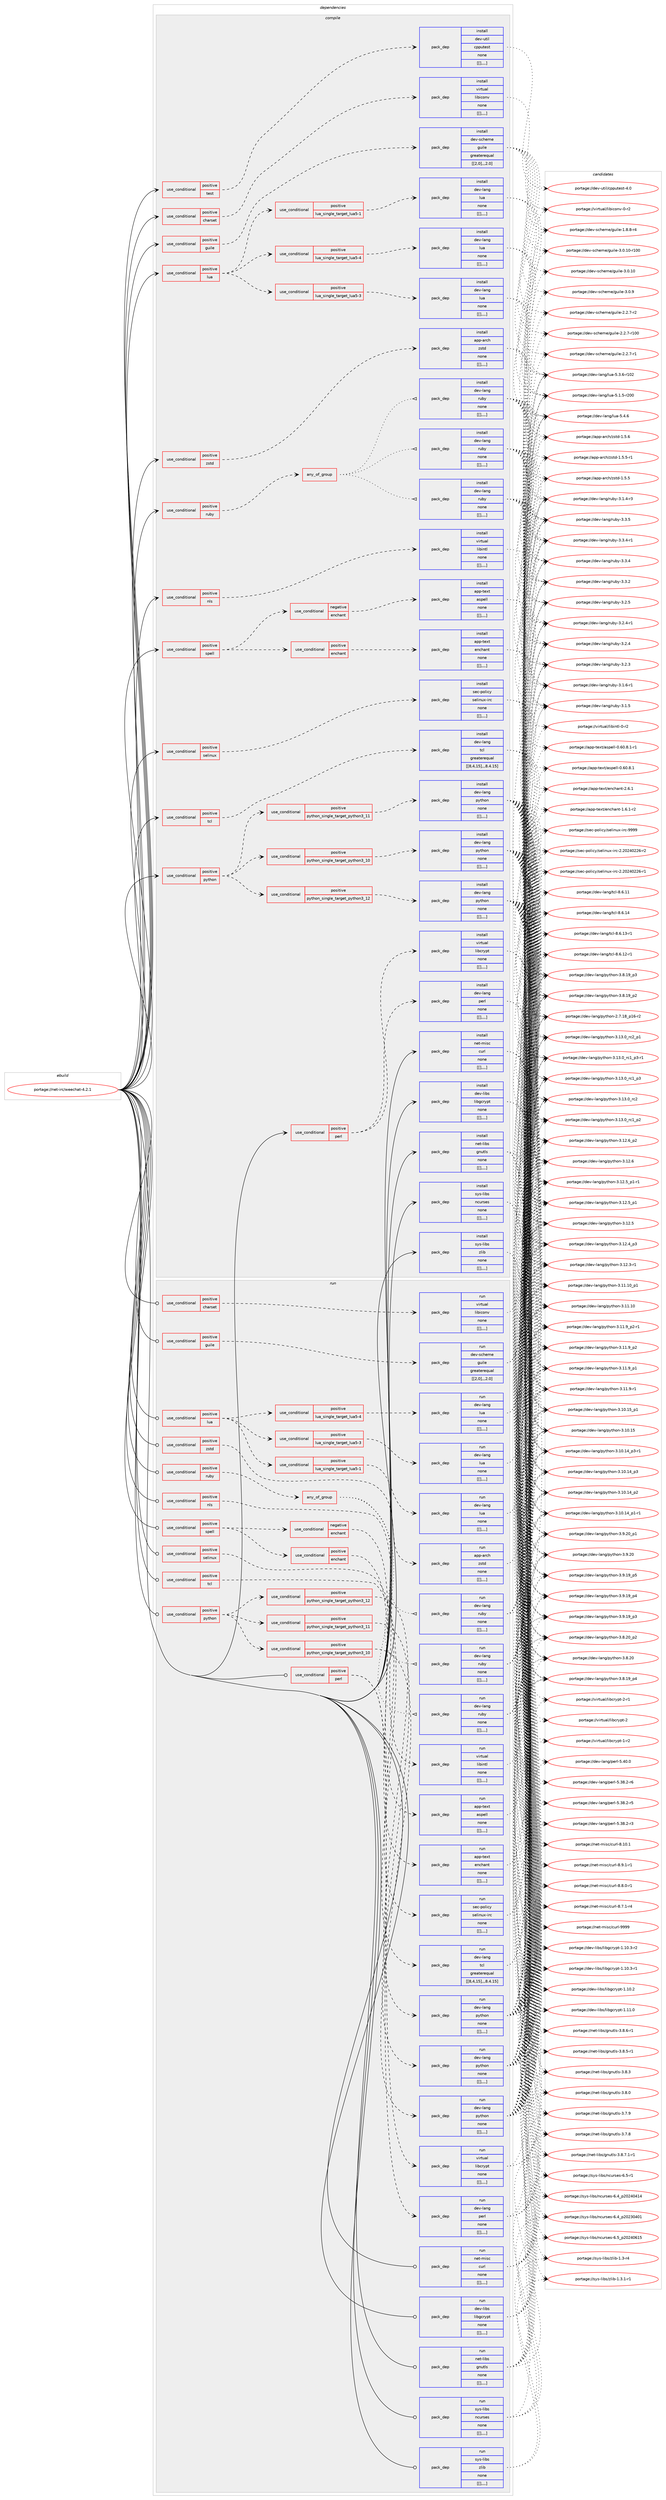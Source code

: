 digraph prolog {

# *************
# Graph options
# *************

newrank=true;
concentrate=true;
compound=true;
graph [rankdir=LR,fontname=Helvetica,fontsize=10,ranksep=1.5];#, ranksep=2.5, nodesep=0.2];
edge  [arrowhead=vee];
node  [fontname=Helvetica,fontsize=10];

# **********
# The ebuild
# **********

subgraph cluster_leftcol {
color=gray;
label=<<i>ebuild</i>>;
id [label="portage://net-irc/weechat-4.2.1", color=red, width=4, href="../net-irc/weechat-4.2.1.svg"];
}

# ****************
# The dependencies
# ****************

subgraph cluster_midcol {
color=gray;
label=<<i>dependencies</i>>;
subgraph cluster_compile {
fillcolor="#eeeeee";
style=filled;
label=<<i>compile</i>>;
subgraph cond97408 {
dependency369416 [label=<<TABLE BORDER="0" CELLBORDER="1" CELLSPACING="0" CELLPADDING="4"><TR><TD ROWSPAN="3" CELLPADDING="10">use_conditional</TD></TR><TR><TD>positive</TD></TR><TR><TD>charset</TD></TR></TABLE>>, shape=none, color=red];
subgraph pack269320 {
dependency369417 [label=<<TABLE BORDER="0" CELLBORDER="1" CELLSPACING="0" CELLPADDING="4" WIDTH="220"><TR><TD ROWSPAN="6" CELLPADDING="30">pack_dep</TD></TR><TR><TD WIDTH="110">install</TD></TR><TR><TD>virtual</TD></TR><TR><TD>libiconv</TD></TR><TR><TD>none</TD></TR><TR><TD>[[],,,,]</TD></TR></TABLE>>, shape=none, color=blue];
}
dependency369416:e -> dependency369417:w [weight=20,style="dashed",arrowhead="vee"];
}
id:e -> dependency369416:w [weight=20,style="solid",arrowhead="vee"];
subgraph cond97409 {
dependency369418 [label=<<TABLE BORDER="0" CELLBORDER="1" CELLSPACING="0" CELLPADDING="4"><TR><TD ROWSPAN="3" CELLPADDING="10">use_conditional</TD></TR><TR><TD>positive</TD></TR><TR><TD>guile</TD></TR></TABLE>>, shape=none, color=red];
subgraph pack269321 {
dependency369419 [label=<<TABLE BORDER="0" CELLBORDER="1" CELLSPACING="0" CELLPADDING="4" WIDTH="220"><TR><TD ROWSPAN="6" CELLPADDING="30">pack_dep</TD></TR><TR><TD WIDTH="110">install</TD></TR><TR><TD>dev-scheme</TD></TR><TR><TD>guile</TD></TR><TR><TD>greaterequal</TD></TR><TR><TD>[[2,0],,,2.0]</TD></TR></TABLE>>, shape=none, color=blue];
}
dependency369418:e -> dependency369419:w [weight=20,style="dashed",arrowhead="vee"];
}
id:e -> dependency369418:w [weight=20,style="solid",arrowhead="vee"];
subgraph cond97410 {
dependency369420 [label=<<TABLE BORDER="0" CELLBORDER="1" CELLSPACING="0" CELLPADDING="4"><TR><TD ROWSPAN="3" CELLPADDING="10">use_conditional</TD></TR><TR><TD>positive</TD></TR><TR><TD>lua</TD></TR></TABLE>>, shape=none, color=red];
subgraph cond97411 {
dependency369421 [label=<<TABLE BORDER="0" CELLBORDER="1" CELLSPACING="0" CELLPADDING="4"><TR><TD ROWSPAN="3" CELLPADDING="10">use_conditional</TD></TR><TR><TD>positive</TD></TR><TR><TD>lua_single_target_lua5-1</TD></TR></TABLE>>, shape=none, color=red];
subgraph pack269322 {
dependency369422 [label=<<TABLE BORDER="0" CELLBORDER="1" CELLSPACING="0" CELLPADDING="4" WIDTH="220"><TR><TD ROWSPAN="6" CELLPADDING="30">pack_dep</TD></TR><TR><TD WIDTH="110">install</TD></TR><TR><TD>dev-lang</TD></TR><TR><TD>lua</TD></TR><TR><TD>none</TD></TR><TR><TD>[[],,,,]</TD></TR></TABLE>>, shape=none, color=blue];
}
dependency369421:e -> dependency369422:w [weight=20,style="dashed",arrowhead="vee"];
}
dependency369420:e -> dependency369421:w [weight=20,style="dashed",arrowhead="vee"];
subgraph cond97412 {
dependency369423 [label=<<TABLE BORDER="0" CELLBORDER="1" CELLSPACING="0" CELLPADDING="4"><TR><TD ROWSPAN="3" CELLPADDING="10">use_conditional</TD></TR><TR><TD>positive</TD></TR><TR><TD>lua_single_target_lua5-3</TD></TR></TABLE>>, shape=none, color=red];
subgraph pack269323 {
dependency369424 [label=<<TABLE BORDER="0" CELLBORDER="1" CELLSPACING="0" CELLPADDING="4" WIDTH="220"><TR><TD ROWSPAN="6" CELLPADDING="30">pack_dep</TD></TR><TR><TD WIDTH="110">install</TD></TR><TR><TD>dev-lang</TD></TR><TR><TD>lua</TD></TR><TR><TD>none</TD></TR><TR><TD>[[],,,,]</TD></TR></TABLE>>, shape=none, color=blue];
}
dependency369423:e -> dependency369424:w [weight=20,style="dashed",arrowhead="vee"];
}
dependency369420:e -> dependency369423:w [weight=20,style="dashed",arrowhead="vee"];
subgraph cond97413 {
dependency369425 [label=<<TABLE BORDER="0" CELLBORDER="1" CELLSPACING="0" CELLPADDING="4"><TR><TD ROWSPAN="3" CELLPADDING="10">use_conditional</TD></TR><TR><TD>positive</TD></TR><TR><TD>lua_single_target_lua5-4</TD></TR></TABLE>>, shape=none, color=red];
subgraph pack269324 {
dependency369426 [label=<<TABLE BORDER="0" CELLBORDER="1" CELLSPACING="0" CELLPADDING="4" WIDTH="220"><TR><TD ROWSPAN="6" CELLPADDING="30">pack_dep</TD></TR><TR><TD WIDTH="110">install</TD></TR><TR><TD>dev-lang</TD></TR><TR><TD>lua</TD></TR><TR><TD>none</TD></TR><TR><TD>[[],,,,]</TD></TR></TABLE>>, shape=none, color=blue];
}
dependency369425:e -> dependency369426:w [weight=20,style="dashed",arrowhead="vee"];
}
dependency369420:e -> dependency369425:w [weight=20,style="dashed",arrowhead="vee"];
}
id:e -> dependency369420:w [weight=20,style="solid",arrowhead="vee"];
subgraph cond97414 {
dependency369427 [label=<<TABLE BORDER="0" CELLBORDER="1" CELLSPACING="0" CELLPADDING="4"><TR><TD ROWSPAN="3" CELLPADDING="10">use_conditional</TD></TR><TR><TD>positive</TD></TR><TR><TD>nls</TD></TR></TABLE>>, shape=none, color=red];
subgraph pack269325 {
dependency369428 [label=<<TABLE BORDER="0" CELLBORDER="1" CELLSPACING="0" CELLPADDING="4" WIDTH="220"><TR><TD ROWSPAN="6" CELLPADDING="30">pack_dep</TD></TR><TR><TD WIDTH="110">install</TD></TR><TR><TD>virtual</TD></TR><TR><TD>libintl</TD></TR><TR><TD>none</TD></TR><TR><TD>[[],,,,]</TD></TR></TABLE>>, shape=none, color=blue];
}
dependency369427:e -> dependency369428:w [weight=20,style="dashed",arrowhead="vee"];
}
id:e -> dependency369427:w [weight=20,style="solid",arrowhead="vee"];
subgraph cond97415 {
dependency369429 [label=<<TABLE BORDER="0" CELLBORDER="1" CELLSPACING="0" CELLPADDING="4"><TR><TD ROWSPAN="3" CELLPADDING="10">use_conditional</TD></TR><TR><TD>positive</TD></TR><TR><TD>perl</TD></TR></TABLE>>, shape=none, color=red];
subgraph pack269326 {
dependency369430 [label=<<TABLE BORDER="0" CELLBORDER="1" CELLSPACING="0" CELLPADDING="4" WIDTH="220"><TR><TD ROWSPAN="6" CELLPADDING="30">pack_dep</TD></TR><TR><TD WIDTH="110">install</TD></TR><TR><TD>dev-lang</TD></TR><TR><TD>perl</TD></TR><TR><TD>none</TD></TR><TR><TD>[[],,,,]</TD></TR></TABLE>>, shape=none, color=blue];
}
dependency369429:e -> dependency369430:w [weight=20,style="dashed",arrowhead="vee"];
subgraph pack269327 {
dependency369431 [label=<<TABLE BORDER="0" CELLBORDER="1" CELLSPACING="0" CELLPADDING="4" WIDTH="220"><TR><TD ROWSPAN="6" CELLPADDING="30">pack_dep</TD></TR><TR><TD WIDTH="110">install</TD></TR><TR><TD>virtual</TD></TR><TR><TD>libcrypt</TD></TR><TR><TD>none</TD></TR><TR><TD>[[],,,,]</TD></TR></TABLE>>, shape=none, color=blue];
}
dependency369429:e -> dependency369431:w [weight=20,style="dashed",arrowhead="vee"];
}
id:e -> dependency369429:w [weight=20,style="solid",arrowhead="vee"];
subgraph cond97416 {
dependency369432 [label=<<TABLE BORDER="0" CELLBORDER="1" CELLSPACING="0" CELLPADDING="4"><TR><TD ROWSPAN="3" CELLPADDING="10">use_conditional</TD></TR><TR><TD>positive</TD></TR><TR><TD>python</TD></TR></TABLE>>, shape=none, color=red];
subgraph cond97417 {
dependency369433 [label=<<TABLE BORDER="0" CELLBORDER="1" CELLSPACING="0" CELLPADDING="4"><TR><TD ROWSPAN="3" CELLPADDING="10">use_conditional</TD></TR><TR><TD>positive</TD></TR><TR><TD>python_single_target_python3_10</TD></TR></TABLE>>, shape=none, color=red];
subgraph pack269328 {
dependency369434 [label=<<TABLE BORDER="0" CELLBORDER="1" CELLSPACING="0" CELLPADDING="4" WIDTH="220"><TR><TD ROWSPAN="6" CELLPADDING="30">pack_dep</TD></TR><TR><TD WIDTH="110">install</TD></TR><TR><TD>dev-lang</TD></TR><TR><TD>python</TD></TR><TR><TD>none</TD></TR><TR><TD>[[],,,,]</TD></TR></TABLE>>, shape=none, color=blue];
}
dependency369433:e -> dependency369434:w [weight=20,style="dashed",arrowhead="vee"];
}
dependency369432:e -> dependency369433:w [weight=20,style="dashed",arrowhead="vee"];
subgraph cond97418 {
dependency369435 [label=<<TABLE BORDER="0" CELLBORDER="1" CELLSPACING="0" CELLPADDING="4"><TR><TD ROWSPAN="3" CELLPADDING="10">use_conditional</TD></TR><TR><TD>positive</TD></TR><TR><TD>python_single_target_python3_11</TD></TR></TABLE>>, shape=none, color=red];
subgraph pack269329 {
dependency369436 [label=<<TABLE BORDER="0" CELLBORDER="1" CELLSPACING="0" CELLPADDING="4" WIDTH="220"><TR><TD ROWSPAN="6" CELLPADDING="30">pack_dep</TD></TR><TR><TD WIDTH="110">install</TD></TR><TR><TD>dev-lang</TD></TR><TR><TD>python</TD></TR><TR><TD>none</TD></TR><TR><TD>[[],,,,]</TD></TR></TABLE>>, shape=none, color=blue];
}
dependency369435:e -> dependency369436:w [weight=20,style="dashed",arrowhead="vee"];
}
dependency369432:e -> dependency369435:w [weight=20,style="dashed",arrowhead="vee"];
subgraph cond97419 {
dependency369437 [label=<<TABLE BORDER="0" CELLBORDER="1" CELLSPACING="0" CELLPADDING="4"><TR><TD ROWSPAN="3" CELLPADDING="10">use_conditional</TD></TR><TR><TD>positive</TD></TR><TR><TD>python_single_target_python3_12</TD></TR></TABLE>>, shape=none, color=red];
subgraph pack269330 {
dependency369438 [label=<<TABLE BORDER="0" CELLBORDER="1" CELLSPACING="0" CELLPADDING="4" WIDTH="220"><TR><TD ROWSPAN="6" CELLPADDING="30">pack_dep</TD></TR><TR><TD WIDTH="110">install</TD></TR><TR><TD>dev-lang</TD></TR><TR><TD>python</TD></TR><TR><TD>none</TD></TR><TR><TD>[[],,,,]</TD></TR></TABLE>>, shape=none, color=blue];
}
dependency369437:e -> dependency369438:w [weight=20,style="dashed",arrowhead="vee"];
}
dependency369432:e -> dependency369437:w [weight=20,style="dashed",arrowhead="vee"];
}
id:e -> dependency369432:w [weight=20,style="solid",arrowhead="vee"];
subgraph cond97420 {
dependency369439 [label=<<TABLE BORDER="0" CELLBORDER="1" CELLSPACING="0" CELLPADDING="4"><TR><TD ROWSPAN="3" CELLPADDING="10">use_conditional</TD></TR><TR><TD>positive</TD></TR><TR><TD>ruby</TD></TR></TABLE>>, shape=none, color=red];
subgraph any2503 {
dependency369440 [label=<<TABLE BORDER="0" CELLBORDER="1" CELLSPACING="0" CELLPADDING="4"><TR><TD CELLPADDING="10">any_of_group</TD></TR></TABLE>>, shape=none, color=red];subgraph pack269331 {
dependency369441 [label=<<TABLE BORDER="0" CELLBORDER="1" CELLSPACING="0" CELLPADDING="4" WIDTH="220"><TR><TD ROWSPAN="6" CELLPADDING="30">pack_dep</TD></TR><TR><TD WIDTH="110">install</TD></TR><TR><TD>dev-lang</TD></TR><TR><TD>ruby</TD></TR><TR><TD>none</TD></TR><TR><TD>[[],,,,]</TD></TR></TABLE>>, shape=none, color=blue];
}
dependency369440:e -> dependency369441:w [weight=20,style="dotted",arrowhead="oinv"];
subgraph pack269332 {
dependency369442 [label=<<TABLE BORDER="0" CELLBORDER="1" CELLSPACING="0" CELLPADDING="4" WIDTH="220"><TR><TD ROWSPAN="6" CELLPADDING="30">pack_dep</TD></TR><TR><TD WIDTH="110">install</TD></TR><TR><TD>dev-lang</TD></TR><TR><TD>ruby</TD></TR><TR><TD>none</TD></TR><TR><TD>[[],,,,]</TD></TR></TABLE>>, shape=none, color=blue];
}
dependency369440:e -> dependency369442:w [weight=20,style="dotted",arrowhead="oinv"];
subgraph pack269333 {
dependency369443 [label=<<TABLE BORDER="0" CELLBORDER="1" CELLSPACING="0" CELLPADDING="4" WIDTH="220"><TR><TD ROWSPAN="6" CELLPADDING="30">pack_dep</TD></TR><TR><TD WIDTH="110">install</TD></TR><TR><TD>dev-lang</TD></TR><TR><TD>ruby</TD></TR><TR><TD>none</TD></TR><TR><TD>[[],,,,]</TD></TR></TABLE>>, shape=none, color=blue];
}
dependency369440:e -> dependency369443:w [weight=20,style="dotted",arrowhead="oinv"];
}
dependency369439:e -> dependency369440:w [weight=20,style="dashed",arrowhead="vee"];
}
id:e -> dependency369439:w [weight=20,style="solid",arrowhead="vee"];
subgraph cond97421 {
dependency369444 [label=<<TABLE BORDER="0" CELLBORDER="1" CELLSPACING="0" CELLPADDING="4"><TR><TD ROWSPAN="3" CELLPADDING="10">use_conditional</TD></TR><TR><TD>positive</TD></TR><TR><TD>selinux</TD></TR></TABLE>>, shape=none, color=red];
subgraph pack269334 {
dependency369445 [label=<<TABLE BORDER="0" CELLBORDER="1" CELLSPACING="0" CELLPADDING="4" WIDTH="220"><TR><TD ROWSPAN="6" CELLPADDING="30">pack_dep</TD></TR><TR><TD WIDTH="110">install</TD></TR><TR><TD>sec-policy</TD></TR><TR><TD>selinux-irc</TD></TR><TR><TD>none</TD></TR><TR><TD>[[],,,,]</TD></TR></TABLE>>, shape=none, color=blue];
}
dependency369444:e -> dependency369445:w [weight=20,style="dashed",arrowhead="vee"];
}
id:e -> dependency369444:w [weight=20,style="solid",arrowhead="vee"];
subgraph cond97422 {
dependency369446 [label=<<TABLE BORDER="0" CELLBORDER="1" CELLSPACING="0" CELLPADDING="4"><TR><TD ROWSPAN="3" CELLPADDING="10">use_conditional</TD></TR><TR><TD>positive</TD></TR><TR><TD>spell</TD></TR></TABLE>>, shape=none, color=red];
subgraph cond97423 {
dependency369447 [label=<<TABLE BORDER="0" CELLBORDER="1" CELLSPACING="0" CELLPADDING="4"><TR><TD ROWSPAN="3" CELLPADDING="10">use_conditional</TD></TR><TR><TD>positive</TD></TR><TR><TD>enchant</TD></TR></TABLE>>, shape=none, color=red];
subgraph pack269335 {
dependency369448 [label=<<TABLE BORDER="0" CELLBORDER="1" CELLSPACING="0" CELLPADDING="4" WIDTH="220"><TR><TD ROWSPAN="6" CELLPADDING="30">pack_dep</TD></TR><TR><TD WIDTH="110">install</TD></TR><TR><TD>app-text</TD></TR><TR><TD>enchant</TD></TR><TR><TD>none</TD></TR><TR><TD>[[],,,,]</TD></TR></TABLE>>, shape=none, color=blue];
}
dependency369447:e -> dependency369448:w [weight=20,style="dashed",arrowhead="vee"];
}
dependency369446:e -> dependency369447:w [weight=20,style="dashed",arrowhead="vee"];
subgraph cond97424 {
dependency369449 [label=<<TABLE BORDER="0" CELLBORDER="1" CELLSPACING="0" CELLPADDING="4"><TR><TD ROWSPAN="3" CELLPADDING="10">use_conditional</TD></TR><TR><TD>negative</TD></TR><TR><TD>enchant</TD></TR></TABLE>>, shape=none, color=red];
subgraph pack269336 {
dependency369450 [label=<<TABLE BORDER="0" CELLBORDER="1" CELLSPACING="0" CELLPADDING="4" WIDTH="220"><TR><TD ROWSPAN="6" CELLPADDING="30">pack_dep</TD></TR><TR><TD WIDTH="110">install</TD></TR><TR><TD>app-text</TD></TR><TR><TD>aspell</TD></TR><TR><TD>none</TD></TR><TR><TD>[[],,,,]</TD></TR></TABLE>>, shape=none, color=blue];
}
dependency369449:e -> dependency369450:w [weight=20,style="dashed",arrowhead="vee"];
}
dependency369446:e -> dependency369449:w [weight=20,style="dashed",arrowhead="vee"];
}
id:e -> dependency369446:w [weight=20,style="solid",arrowhead="vee"];
subgraph cond97425 {
dependency369451 [label=<<TABLE BORDER="0" CELLBORDER="1" CELLSPACING="0" CELLPADDING="4"><TR><TD ROWSPAN="3" CELLPADDING="10">use_conditional</TD></TR><TR><TD>positive</TD></TR><TR><TD>tcl</TD></TR></TABLE>>, shape=none, color=red];
subgraph pack269337 {
dependency369452 [label=<<TABLE BORDER="0" CELLBORDER="1" CELLSPACING="0" CELLPADDING="4" WIDTH="220"><TR><TD ROWSPAN="6" CELLPADDING="30">pack_dep</TD></TR><TR><TD WIDTH="110">install</TD></TR><TR><TD>dev-lang</TD></TR><TR><TD>tcl</TD></TR><TR><TD>greaterequal</TD></TR><TR><TD>[[8,4,15],,,8.4.15]</TD></TR></TABLE>>, shape=none, color=blue];
}
dependency369451:e -> dependency369452:w [weight=20,style="dashed",arrowhead="vee"];
}
id:e -> dependency369451:w [weight=20,style="solid",arrowhead="vee"];
subgraph cond97426 {
dependency369453 [label=<<TABLE BORDER="0" CELLBORDER="1" CELLSPACING="0" CELLPADDING="4"><TR><TD ROWSPAN="3" CELLPADDING="10">use_conditional</TD></TR><TR><TD>positive</TD></TR><TR><TD>test</TD></TR></TABLE>>, shape=none, color=red];
subgraph pack269338 {
dependency369454 [label=<<TABLE BORDER="0" CELLBORDER="1" CELLSPACING="0" CELLPADDING="4" WIDTH="220"><TR><TD ROWSPAN="6" CELLPADDING="30">pack_dep</TD></TR><TR><TD WIDTH="110">install</TD></TR><TR><TD>dev-util</TD></TR><TR><TD>cpputest</TD></TR><TR><TD>none</TD></TR><TR><TD>[[],,,,]</TD></TR></TABLE>>, shape=none, color=blue];
}
dependency369453:e -> dependency369454:w [weight=20,style="dashed",arrowhead="vee"];
}
id:e -> dependency369453:w [weight=20,style="solid",arrowhead="vee"];
subgraph cond97427 {
dependency369455 [label=<<TABLE BORDER="0" CELLBORDER="1" CELLSPACING="0" CELLPADDING="4"><TR><TD ROWSPAN="3" CELLPADDING="10">use_conditional</TD></TR><TR><TD>positive</TD></TR><TR><TD>zstd</TD></TR></TABLE>>, shape=none, color=red];
subgraph pack269339 {
dependency369456 [label=<<TABLE BORDER="0" CELLBORDER="1" CELLSPACING="0" CELLPADDING="4" WIDTH="220"><TR><TD ROWSPAN="6" CELLPADDING="30">pack_dep</TD></TR><TR><TD WIDTH="110">install</TD></TR><TR><TD>app-arch</TD></TR><TR><TD>zstd</TD></TR><TR><TD>none</TD></TR><TR><TD>[[],,,,]</TD></TR></TABLE>>, shape=none, color=blue];
}
dependency369455:e -> dependency369456:w [weight=20,style="dashed",arrowhead="vee"];
}
id:e -> dependency369455:w [weight=20,style="solid",arrowhead="vee"];
subgraph pack269340 {
dependency369457 [label=<<TABLE BORDER="0" CELLBORDER="1" CELLSPACING="0" CELLPADDING="4" WIDTH="220"><TR><TD ROWSPAN="6" CELLPADDING="30">pack_dep</TD></TR><TR><TD WIDTH="110">install</TD></TR><TR><TD>dev-libs</TD></TR><TR><TD>libgcrypt</TD></TR><TR><TD>none</TD></TR><TR><TD>[[],,,,]</TD></TR></TABLE>>, shape=none, color=blue];
}
id:e -> dependency369457:w [weight=20,style="solid",arrowhead="vee"];
subgraph pack269341 {
dependency369458 [label=<<TABLE BORDER="0" CELLBORDER="1" CELLSPACING="0" CELLPADDING="4" WIDTH="220"><TR><TD ROWSPAN="6" CELLPADDING="30">pack_dep</TD></TR><TR><TD WIDTH="110">install</TD></TR><TR><TD>net-libs</TD></TR><TR><TD>gnutls</TD></TR><TR><TD>none</TD></TR><TR><TD>[[],,,,]</TD></TR></TABLE>>, shape=none, color=blue];
}
id:e -> dependency369458:w [weight=20,style="solid",arrowhead="vee"];
subgraph pack269342 {
dependency369459 [label=<<TABLE BORDER="0" CELLBORDER="1" CELLSPACING="0" CELLPADDING="4" WIDTH="220"><TR><TD ROWSPAN="6" CELLPADDING="30">pack_dep</TD></TR><TR><TD WIDTH="110">install</TD></TR><TR><TD>net-misc</TD></TR><TR><TD>curl</TD></TR><TR><TD>none</TD></TR><TR><TD>[[],,,,]</TD></TR></TABLE>>, shape=none, color=blue];
}
id:e -> dependency369459:w [weight=20,style="solid",arrowhead="vee"];
subgraph pack269343 {
dependency369460 [label=<<TABLE BORDER="0" CELLBORDER="1" CELLSPACING="0" CELLPADDING="4" WIDTH="220"><TR><TD ROWSPAN="6" CELLPADDING="30">pack_dep</TD></TR><TR><TD WIDTH="110">install</TD></TR><TR><TD>sys-libs</TD></TR><TR><TD>ncurses</TD></TR><TR><TD>none</TD></TR><TR><TD>[[],,,,]</TD></TR></TABLE>>, shape=none, color=blue];
}
id:e -> dependency369460:w [weight=20,style="solid",arrowhead="vee"];
subgraph pack269344 {
dependency369461 [label=<<TABLE BORDER="0" CELLBORDER="1" CELLSPACING="0" CELLPADDING="4" WIDTH="220"><TR><TD ROWSPAN="6" CELLPADDING="30">pack_dep</TD></TR><TR><TD WIDTH="110">install</TD></TR><TR><TD>sys-libs</TD></TR><TR><TD>zlib</TD></TR><TR><TD>none</TD></TR><TR><TD>[[],,,,]</TD></TR></TABLE>>, shape=none, color=blue];
}
id:e -> dependency369461:w [weight=20,style="solid",arrowhead="vee"];
}
subgraph cluster_compileandrun {
fillcolor="#eeeeee";
style=filled;
label=<<i>compile and run</i>>;
}
subgraph cluster_run {
fillcolor="#eeeeee";
style=filled;
label=<<i>run</i>>;
subgraph cond97428 {
dependency369462 [label=<<TABLE BORDER="0" CELLBORDER="1" CELLSPACING="0" CELLPADDING="4"><TR><TD ROWSPAN="3" CELLPADDING="10">use_conditional</TD></TR><TR><TD>positive</TD></TR><TR><TD>charset</TD></TR></TABLE>>, shape=none, color=red];
subgraph pack269345 {
dependency369463 [label=<<TABLE BORDER="0" CELLBORDER="1" CELLSPACING="0" CELLPADDING="4" WIDTH="220"><TR><TD ROWSPAN="6" CELLPADDING="30">pack_dep</TD></TR><TR><TD WIDTH="110">run</TD></TR><TR><TD>virtual</TD></TR><TR><TD>libiconv</TD></TR><TR><TD>none</TD></TR><TR><TD>[[],,,,]</TD></TR></TABLE>>, shape=none, color=blue];
}
dependency369462:e -> dependency369463:w [weight=20,style="dashed",arrowhead="vee"];
}
id:e -> dependency369462:w [weight=20,style="solid",arrowhead="odot"];
subgraph cond97429 {
dependency369464 [label=<<TABLE BORDER="0" CELLBORDER="1" CELLSPACING="0" CELLPADDING="4"><TR><TD ROWSPAN="3" CELLPADDING="10">use_conditional</TD></TR><TR><TD>positive</TD></TR><TR><TD>guile</TD></TR></TABLE>>, shape=none, color=red];
subgraph pack269346 {
dependency369465 [label=<<TABLE BORDER="0" CELLBORDER="1" CELLSPACING="0" CELLPADDING="4" WIDTH="220"><TR><TD ROWSPAN="6" CELLPADDING="30">pack_dep</TD></TR><TR><TD WIDTH="110">run</TD></TR><TR><TD>dev-scheme</TD></TR><TR><TD>guile</TD></TR><TR><TD>greaterequal</TD></TR><TR><TD>[[2,0],,,2.0]</TD></TR></TABLE>>, shape=none, color=blue];
}
dependency369464:e -> dependency369465:w [weight=20,style="dashed",arrowhead="vee"];
}
id:e -> dependency369464:w [weight=20,style="solid",arrowhead="odot"];
subgraph cond97430 {
dependency369466 [label=<<TABLE BORDER="0" CELLBORDER="1" CELLSPACING="0" CELLPADDING="4"><TR><TD ROWSPAN="3" CELLPADDING="10">use_conditional</TD></TR><TR><TD>positive</TD></TR><TR><TD>lua</TD></TR></TABLE>>, shape=none, color=red];
subgraph cond97431 {
dependency369467 [label=<<TABLE BORDER="0" CELLBORDER="1" CELLSPACING="0" CELLPADDING="4"><TR><TD ROWSPAN="3" CELLPADDING="10">use_conditional</TD></TR><TR><TD>positive</TD></TR><TR><TD>lua_single_target_lua5-1</TD></TR></TABLE>>, shape=none, color=red];
subgraph pack269347 {
dependency369468 [label=<<TABLE BORDER="0" CELLBORDER="1" CELLSPACING="0" CELLPADDING="4" WIDTH="220"><TR><TD ROWSPAN="6" CELLPADDING="30">pack_dep</TD></TR><TR><TD WIDTH="110">run</TD></TR><TR><TD>dev-lang</TD></TR><TR><TD>lua</TD></TR><TR><TD>none</TD></TR><TR><TD>[[],,,,]</TD></TR></TABLE>>, shape=none, color=blue];
}
dependency369467:e -> dependency369468:w [weight=20,style="dashed",arrowhead="vee"];
}
dependency369466:e -> dependency369467:w [weight=20,style="dashed",arrowhead="vee"];
subgraph cond97432 {
dependency369469 [label=<<TABLE BORDER="0" CELLBORDER="1" CELLSPACING="0" CELLPADDING="4"><TR><TD ROWSPAN="3" CELLPADDING="10">use_conditional</TD></TR><TR><TD>positive</TD></TR><TR><TD>lua_single_target_lua5-3</TD></TR></TABLE>>, shape=none, color=red];
subgraph pack269348 {
dependency369470 [label=<<TABLE BORDER="0" CELLBORDER="1" CELLSPACING="0" CELLPADDING="4" WIDTH="220"><TR><TD ROWSPAN="6" CELLPADDING="30">pack_dep</TD></TR><TR><TD WIDTH="110">run</TD></TR><TR><TD>dev-lang</TD></TR><TR><TD>lua</TD></TR><TR><TD>none</TD></TR><TR><TD>[[],,,,]</TD></TR></TABLE>>, shape=none, color=blue];
}
dependency369469:e -> dependency369470:w [weight=20,style="dashed",arrowhead="vee"];
}
dependency369466:e -> dependency369469:w [weight=20,style="dashed",arrowhead="vee"];
subgraph cond97433 {
dependency369471 [label=<<TABLE BORDER="0" CELLBORDER="1" CELLSPACING="0" CELLPADDING="4"><TR><TD ROWSPAN="3" CELLPADDING="10">use_conditional</TD></TR><TR><TD>positive</TD></TR><TR><TD>lua_single_target_lua5-4</TD></TR></TABLE>>, shape=none, color=red];
subgraph pack269349 {
dependency369472 [label=<<TABLE BORDER="0" CELLBORDER="1" CELLSPACING="0" CELLPADDING="4" WIDTH="220"><TR><TD ROWSPAN="6" CELLPADDING="30">pack_dep</TD></TR><TR><TD WIDTH="110">run</TD></TR><TR><TD>dev-lang</TD></TR><TR><TD>lua</TD></TR><TR><TD>none</TD></TR><TR><TD>[[],,,,]</TD></TR></TABLE>>, shape=none, color=blue];
}
dependency369471:e -> dependency369472:w [weight=20,style="dashed",arrowhead="vee"];
}
dependency369466:e -> dependency369471:w [weight=20,style="dashed",arrowhead="vee"];
}
id:e -> dependency369466:w [weight=20,style="solid",arrowhead="odot"];
subgraph cond97434 {
dependency369473 [label=<<TABLE BORDER="0" CELLBORDER="1" CELLSPACING="0" CELLPADDING="4"><TR><TD ROWSPAN="3" CELLPADDING="10">use_conditional</TD></TR><TR><TD>positive</TD></TR><TR><TD>nls</TD></TR></TABLE>>, shape=none, color=red];
subgraph pack269350 {
dependency369474 [label=<<TABLE BORDER="0" CELLBORDER="1" CELLSPACING="0" CELLPADDING="4" WIDTH="220"><TR><TD ROWSPAN="6" CELLPADDING="30">pack_dep</TD></TR><TR><TD WIDTH="110">run</TD></TR><TR><TD>virtual</TD></TR><TR><TD>libintl</TD></TR><TR><TD>none</TD></TR><TR><TD>[[],,,,]</TD></TR></TABLE>>, shape=none, color=blue];
}
dependency369473:e -> dependency369474:w [weight=20,style="dashed",arrowhead="vee"];
}
id:e -> dependency369473:w [weight=20,style="solid",arrowhead="odot"];
subgraph cond97435 {
dependency369475 [label=<<TABLE BORDER="0" CELLBORDER="1" CELLSPACING="0" CELLPADDING="4"><TR><TD ROWSPAN="3" CELLPADDING="10">use_conditional</TD></TR><TR><TD>positive</TD></TR><TR><TD>perl</TD></TR></TABLE>>, shape=none, color=red];
subgraph pack269351 {
dependency369476 [label=<<TABLE BORDER="0" CELLBORDER="1" CELLSPACING="0" CELLPADDING="4" WIDTH="220"><TR><TD ROWSPAN="6" CELLPADDING="30">pack_dep</TD></TR><TR><TD WIDTH="110">run</TD></TR><TR><TD>dev-lang</TD></TR><TR><TD>perl</TD></TR><TR><TD>none</TD></TR><TR><TD>[[],,,,]</TD></TR></TABLE>>, shape=none, color=blue];
}
dependency369475:e -> dependency369476:w [weight=20,style="dashed",arrowhead="vee"];
subgraph pack269352 {
dependency369477 [label=<<TABLE BORDER="0" CELLBORDER="1" CELLSPACING="0" CELLPADDING="4" WIDTH="220"><TR><TD ROWSPAN="6" CELLPADDING="30">pack_dep</TD></TR><TR><TD WIDTH="110">run</TD></TR><TR><TD>virtual</TD></TR><TR><TD>libcrypt</TD></TR><TR><TD>none</TD></TR><TR><TD>[[],,,,]</TD></TR></TABLE>>, shape=none, color=blue];
}
dependency369475:e -> dependency369477:w [weight=20,style="dashed",arrowhead="vee"];
}
id:e -> dependency369475:w [weight=20,style="solid",arrowhead="odot"];
subgraph cond97436 {
dependency369478 [label=<<TABLE BORDER="0" CELLBORDER="1" CELLSPACING="0" CELLPADDING="4"><TR><TD ROWSPAN="3" CELLPADDING="10">use_conditional</TD></TR><TR><TD>positive</TD></TR><TR><TD>python</TD></TR></TABLE>>, shape=none, color=red];
subgraph cond97437 {
dependency369479 [label=<<TABLE BORDER="0" CELLBORDER="1" CELLSPACING="0" CELLPADDING="4"><TR><TD ROWSPAN="3" CELLPADDING="10">use_conditional</TD></TR><TR><TD>positive</TD></TR><TR><TD>python_single_target_python3_10</TD></TR></TABLE>>, shape=none, color=red];
subgraph pack269353 {
dependency369480 [label=<<TABLE BORDER="0" CELLBORDER="1" CELLSPACING="0" CELLPADDING="4" WIDTH="220"><TR><TD ROWSPAN="6" CELLPADDING="30">pack_dep</TD></TR><TR><TD WIDTH="110">run</TD></TR><TR><TD>dev-lang</TD></TR><TR><TD>python</TD></TR><TR><TD>none</TD></TR><TR><TD>[[],,,,]</TD></TR></TABLE>>, shape=none, color=blue];
}
dependency369479:e -> dependency369480:w [weight=20,style="dashed",arrowhead="vee"];
}
dependency369478:e -> dependency369479:w [weight=20,style="dashed",arrowhead="vee"];
subgraph cond97438 {
dependency369481 [label=<<TABLE BORDER="0" CELLBORDER="1" CELLSPACING="0" CELLPADDING="4"><TR><TD ROWSPAN="3" CELLPADDING="10">use_conditional</TD></TR><TR><TD>positive</TD></TR><TR><TD>python_single_target_python3_11</TD></TR></TABLE>>, shape=none, color=red];
subgraph pack269354 {
dependency369482 [label=<<TABLE BORDER="0" CELLBORDER="1" CELLSPACING="0" CELLPADDING="4" WIDTH="220"><TR><TD ROWSPAN="6" CELLPADDING="30">pack_dep</TD></TR><TR><TD WIDTH="110">run</TD></TR><TR><TD>dev-lang</TD></TR><TR><TD>python</TD></TR><TR><TD>none</TD></TR><TR><TD>[[],,,,]</TD></TR></TABLE>>, shape=none, color=blue];
}
dependency369481:e -> dependency369482:w [weight=20,style="dashed",arrowhead="vee"];
}
dependency369478:e -> dependency369481:w [weight=20,style="dashed",arrowhead="vee"];
subgraph cond97439 {
dependency369483 [label=<<TABLE BORDER="0" CELLBORDER="1" CELLSPACING="0" CELLPADDING="4"><TR><TD ROWSPAN="3" CELLPADDING="10">use_conditional</TD></TR><TR><TD>positive</TD></TR><TR><TD>python_single_target_python3_12</TD></TR></TABLE>>, shape=none, color=red];
subgraph pack269355 {
dependency369484 [label=<<TABLE BORDER="0" CELLBORDER="1" CELLSPACING="0" CELLPADDING="4" WIDTH="220"><TR><TD ROWSPAN="6" CELLPADDING="30">pack_dep</TD></TR><TR><TD WIDTH="110">run</TD></TR><TR><TD>dev-lang</TD></TR><TR><TD>python</TD></TR><TR><TD>none</TD></TR><TR><TD>[[],,,,]</TD></TR></TABLE>>, shape=none, color=blue];
}
dependency369483:e -> dependency369484:w [weight=20,style="dashed",arrowhead="vee"];
}
dependency369478:e -> dependency369483:w [weight=20,style="dashed",arrowhead="vee"];
}
id:e -> dependency369478:w [weight=20,style="solid",arrowhead="odot"];
subgraph cond97440 {
dependency369485 [label=<<TABLE BORDER="0" CELLBORDER="1" CELLSPACING="0" CELLPADDING="4"><TR><TD ROWSPAN="3" CELLPADDING="10">use_conditional</TD></TR><TR><TD>positive</TD></TR><TR><TD>ruby</TD></TR></TABLE>>, shape=none, color=red];
subgraph any2504 {
dependency369486 [label=<<TABLE BORDER="0" CELLBORDER="1" CELLSPACING="0" CELLPADDING="4"><TR><TD CELLPADDING="10">any_of_group</TD></TR></TABLE>>, shape=none, color=red];subgraph pack269356 {
dependency369487 [label=<<TABLE BORDER="0" CELLBORDER="1" CELLSPACING="0" CELLPADDING="4" WIDTH="220"><TR><TD ROWSPAN="6" CELLPADDING="30">pack_dep</TD></TR><TR><TD WIDTH="110">run</TD></TR><TR><TD>dev-lang</TD></TR><TR><TD>ruby</TD></TR><TR><TD>none</TD></TR><TR><TD>[[],,,,]</TD></TR></TABLE>>, shape=none, color=blue];
}
dependency369486:e -> dependency369487:w [weight=20,style="dotted",arrowhead="oinv"];
subgraph pack269357 {
dependency369488 [label=<<TABLE BORDER="0" CELLBORDER="1" CELLSPACING="0" CELLPADDING="4" WIDTH="220"><TR><TD ROWSPAN="6" CELLPADDING="30">pack_dep</TD></TR><TR><TD WIDTH="110">run</TD></TR><TR><TD>dev-lang</TD></TR><TR><TD>ruby</TD></TR><TR><TD>none</TD></TR><TR><TD>[[],,,,]</TD></TR></TABLE>>, shape=none, color=blue];
}
dependency369486:e -> dependency369488:w [weight=20,style="dotted",arrowhead="oinv"];
subgraph pack269358 {
dependency369489 [label=<<TABLE BORDER="0" CELLBORDER="1" CELLSPACING="0" CELLPADDING="4" WIDTH="220"><TR><TD ROWSPAN="6" CELLPADDING="30">pack_dep</TD></TR><TR><TD WIDTH="110">run</TD></TR><TR><TD>dev-lang</TD></TR><TR><TD>ruby</TD></TR><TR><TD>none</TD></TR><TR><TD>[[],,,,]</TD></TR></TABLE>>, shape=none, color=blue];
}
dependency369486:e -> dependency369489:w [weight=20,style="dotted",arrowhead="oinv"];
}
dependency369485:e -> dependency369486:w [weight=20,style="dashed",arrowhead="vee"];
}
id:e -> dependency369485:w [weight=20,style="solid",arrowhead="odot"];
subgraph cond97441 {
dependency369490 [label=<<TABLE BORDER="0" CELLBORDER="1" CELLSPACING="0" CELLPADDING="4"><TR><TD ROWSPAN="3" CELLPADDING="10">use_conditional</TD></TR><TR><TD>positive</TD></TR><TR><TD>selinux</TD></TR></TABLE>>, shape=none, color=red];
subgraph pack269359 {
dependency369491 [label=<<TABLE BORDER="0" CELLBORDER="1" CELLSPACING="0" CELLPADDING="4" WIDTH="220"><TR><TD ROWSPAN="6" CELLPADDING="30">pack_dep</TD></TR><TR><TD WIDTH="110">run</TD></TR><TR><TD>sec-policy</TD></TR><TR><TD>selinux-irc</TD></TR><TR><TD>none</TD></TR><TR><TD>[[],,,,]</TD></TR></TABLE>>, shape=none, color=blue];
}
dependency369490:e -> dependency369491:w [weight=20,style="dashed",arrowhead="vee"];
}
id:e -> dependency369490:w [weight=20,style="solid",arrowhead="odot"];
subgraph cond97442 {
dependency369492 [label=<<TABLE BORDER="0" CELLBORDER="1" CELLSPACING="0" CELLPADDING="4"><TR><TD ROWSPAN="3" CELLPADDING="10">use_conditional</TD></TR><TR><TD>positive</TD></TR><TR><TD>spell</TD></TR></TABLE>>, shape=none, color=red];
subgraph cond97443 {
dependency369493 [label=<<TABLE BORDER="0" CELLBORDER="1" CELLSPACING="0" CELLPADDING="4"><TR><TD ROWSPAN="3" CELLPADDING="10">use_conditional</TD></TR><TR><TD>positive</TD></TR><TR><TD>enchant</TD></TR></TABLE>>, shape=none, color=red];
subgraph pack269360 {
dependency369494 [label=<<TABLE BORDER="0" CELLBORDER="1" CELLSPACING="0" CELLPADDING="4" WIDTH="220"><TR><TD ROWSPAN="6" CELLPADDING="30">pack_dep</TD></TR><TR><TD WIDTH="110">run</TD></TR><TR><TD>app-text</TD></TR><TR><TD>enchant</TD></TR><TR><TD>none</TD></TR><TR><TD>[[],,,,]</TD></TR></TABLE>>, shape=none, color=blue];
}
dependency369493:e -> dependency369494:w [weight=20,style="dashed",arrowhead="vee"];
}
dependency369492:e -> dependency369493:w [weight=20,style="dashed",arrowhead="vee"];
subgraph cond97444 {
dependency369495 [label=<<TABLE BORDER="0" CELLBORDER="1" CELLSPACING="0" CELLPADDING="4"><TR><TD ROWSPAN="3" CELLPADDING="10">use_conditional</TD></TR><TR><TD>negative</TD></TR><TR><TD>enchant</TD></TR></TABLE>>, shape=none, color=red];
subgraph pack269361 {
dependency369496 [label=<<TABLE BORDER="0" CELLBORDER="1" CELLSPACING="0" CELLPADDING="4" WIDTH="220"><TR><TD ROWSPAN="6" CELLPADDING="30">pack_dep</TD></TR><TR><TD WIDTH="110">run</TD></TR><TR><TD>app-text</TD></TR><TR><TD>aspell</TD></TR><TR><TD>none</TD></TR><TR><TD>[[],,,,]</TD></TR></TABLE>>, shape=none, color=blue];
}
dependency369495:e -> dependency369496:w [weight=20,style="dashed",arrowhead="vee"];
}
dependency369492:e -> dependency369495:w [weight=20,style="dashed",arrowhead="vee"];
}
id:e -> dependency369492:w [weight=20,style="solid",arrowhead="odot"];
subgraph cond97445 {
dependency369497 [label=<<TABLE BORDER="0" CELLBORDER="1" CELLSPACING="0" CELLPADDING="4"><TR><TD ROWSPAN="3" CELLPADDING="10">use_conditional</TD></TR><TR><TD>positive</TD></TR><TR><TD>tcl</TD></TR></TABLE>>, shape=none, color=red];
subgraph pack269362 {
dependency369498 [label=<<TABLE BORDER="0" CELLBORDER="1" CELLSPACING="0" CELLPADDING="4" WIDTH="220"><TR><TD ROWSPAN="6" CELLPADDING="30">pack_dep</TD></TR><TR><TD WIDTH="110">run</TD></TR><TR><TD>dev-lang</TD></TR><TR><TD>tcl</TD></TR><TR><TD>greaterequal</TD></TR><TR><TD>[[8,4,15],,,8.4.15]</TD></TR></TABLE>>, shape=none, color=blue];
}
dependency369497:e -> dependency369498:w [weight=20,style="dashed",arrowhead="vee"];
}
id:e -> dependency369497:w [weight=20,style="solid",arrowhead="odot"];
subgraph cond97446 {
dependency369499 [label=<<TABLE BORDER="0" CELLBORDER="1" CELLSPACING="0" CELLPADDING="4"><TR><TD ROWSPAN="3" CELLPADDING="10">use_conditional</TD></TR><TR><TD>positive</TD></TR><TR><TD>zstd</TD></TR></TABLE>>, shape=none, color=red];
subgraph pack269363 {
dependency369500 [label=<<TABLE BORDER="0" CELLBORDER="1" CELLSPACING="0" CELLPADDING="4" WIDTH="220"><TR><TD ROWSPAN="6" CELLPADDING="30">pack_dep</TD></TR><TR><TD WIDTH="110">run</TD></TR><TR><TD>app-arch</TD></TR><TR><TD>zstd</TD></TR><TR><TD>none</TD></TR><TR><TD>[[],,,,]</TD></TR></TABLE>>, shape=none, color=blue];
}
dependency369499:e -> dependency369500:w [weight=20,style="dashed",arrowhead="vee"];
}
id:e -> dependency369499:w [weight=20,style="solid",arrowhead="odot"];
subgraph pack269364 {
dependency369501 [label=<<TABLE BORDER="0" CELLBORDER="1" CELLSPACING="0" CELLPADDING="4" WIDTH="220"><TR><TD ROWSPAN="6" CELLPADDING="30">pack_dep</TD></TR><TR><TD WIDTH="110">run</TD></TR><TR><TD>dev-libs</TD></TR><TR><TD>libgcrypt</TD></TR><TR><TD>none</TD></TR><TR><TD>[[],,,,]</TD></TR></TABLE>>, shape=none, color=blue];
}
id:e -> dependency369501:w [weight=20,style="solid",arrowhead="odot"];
subgraph pack269365 {
dependency369502 [label=<<TABLE BORDER="0" CELLBORDER="1" CELLSPACING="0" CELLPADDING="4" WIDTH="220"><TR><TD ROWSPAN="6" CELLPADDING="30">pack_dep</TD></TR><TR><TD WIDTH="110">run</TD></TR><TR><TD>net-libs</TD></TR><TR><TD>gnutls</TD></TR><TR><TD>none</TD></TR><TR><TD>[[],,,,]</TD></TR></TABLE>>, shape=none, color=blue];
}
id:e -> dependency369502:w [weight=20,style="solid",arrowhead="odot"];
subgraph pack269366 {
dependency369503 [label=<<TABLE BORDER="0" CELLBORDER="1" CELLSPACING="0" CELLPADDING="4" WIDTH="220"><TR><TD ROWSPAN="6" CELLPADDING="30">pack_dep</TD></TR><TR><TD WIDTH="110">run</TD></TR><TR><TD>net-misc</TD></TR><TR><TD>curl</TD></TR><TR><TD>none</TD></TR><TR><TD>[[],,,,]</TD></TR></TABLE>>, shape=none, color=blue];
}
id:e -> dependency369503:w [weight=20,style="solid",arrowhead="odot"];
subgraph pack269367 {
dependency369504 [label=<<TABLE BORDER="0" CELLBORDER="1" CELLSPACING="0" CELLPADDING="4" WIDTH="220"><TR><TD ROWSPAN="6" CELLPADDING="30">pack_dep</TD></TR><TR><TD WIDTH="110">run</TD></TR><TR><TD>sys-libs</TD></TR><TR><TD>ncurses</TD></TR><TR><TD>none</TD></TR><TR><TD>[[],,,,]</TD></TR></TABLE>>, shape=none, color=blue];
}
id:e -> dependency369504:w [weight=20,style="solid",arrowhead="odot"];
subgraph pack269368 {
dependency369505 [label=<<TABLE BORDER="0" CELLBORDER="1" CELLSPACING="0" CELLPADDING="4" WIDTH="220"><TR><TD ROWSPAN="6" CELLPADDING="30">pack_dep</TD></TR><TR><TD WIDTH="110">run</TD></TR><TR><TD>sys-libs</TD></TR><TR><TD>zlib</TD></TR><TR><TD>none</TD></TR><TR><TD>[[],,,,]</TD></TR></TABLE>>, shape=none, color=blue];
}
id:e -> dependency369505:w [weight=20,style="solid",arrowhead="odot"];
}
}

# **************
# The candidates
# **************

subgraph cluster_choices {
rank=same;
color=gray;
label=<<i>candidates</i>>;

subgraph choice269320 {
color=black;
nodesep=1;
choice1181051141161179710847108105981059911111011845484511450 [label="portage://virtual/libiconv-0-r2", color=red, width=4,href="../virtual/libiconv-0-r2.svg"];
dependency369417:e -> choice1181051141161179710847108105981059911111011845484511450:w [style=dotted,weight="100"];
}
subgraph choice269321 {
color=black;
nodesep=1;
choice1001011184511599104101109101471031171051081014551464846494845114494848 [label="portage://dev-scheme/guile-3.0.10-r100", color=red, width=4,href="../dev-scheme/guile-3.0.10-r100.svg"];
choice10010111845115991041011091014710311710510810145514648464948 [label="portage://dev-scheme/guile-3.0.10", color=red, width=4,href="../dev-scheme/guile-3.0.10.svg"];
choice100101118451159910410110910147103117105108101455146484657 [label="portage://dev-scheme/guile-3.0.9", color=red, width=4,href="../dev-scheme/guile-3.0.9.svg"];
choice1001011184511599104101109101471031171051081014550465046554511450 [label="portage://dev-scheme/guile-2.2.7-r2", color=red, width=4,href="../dev-scheme/guile-2.2.7-r2.svg"];
choice10010111845115991041011091014710311710510810145504650465545114494848 [label="portage://dev-scheme/guile-2.2.7-r100", color=red, width=4,href="../dev-scheme/guile-2.2.7-r100.svg"];
choice1001011184511599104101109101471031171051081014550465046554511449 [label="portage://dev-scheme/guile-2.2.7-r1", color=red, width=4,href="../dev-scheme/guile-2.2.7-r1.svg"];
choice1001011184511599104101109101471031171051081014549465646564511452 [label="portage://dev-scheme/guile-1.8.8-r4", color=red, width=4,href="../dev-scheme/guile-1.8.8-r4.svg"];
dependency369419:e -> choice1001011184511599104101109101471031171051081014551464846494845114494848:w [style=dotted,weight="100"];
dependency369419:e -> choice10010111845115991041011091014710311710510810145514648464948:w [style=dotted,weight="100"];
dependency369419:e -> choice100101118451159910410110910147103117105108101455146484657:w [style=dotted,weight="100"];
dependency369419:e -> choice1001011184511599104101109101471031171051081014550465046554511450:w [style=dotted,weight="100"];
dependency369419:e -> choice10010111845115991041011091014710311710510810145504650465545114494848:w [style=dotted,weight="100"];
dependency369419:e -> choice1001011184511599104101109101471031171051081014550465046554511449:w [style=dotted,weight="100"];
dependency369419:e -> choice1001011184511599104101109101471031171051081014549465646564511452:w [style=dotted,weight="100"];
}
subgraph choice269322 {
color=black;
nodesep=1;
choice10010111845108971101034710811797455346524654 [label="portage://dev-lang/lua-5.4.6", color=red, width=4,href="../dev-lang/lua-5.4.6.svg"];
choice1001011184510897110103471081179745534651465445114494850 [label="portage://dev-lang/lua-5.3.6-r102", color=red, width=4,href="../dev-lang/lua-5.3.6-r102.svg"];
choice1001011184510897110103471081179745534649465345114504848 [label="portage://dev-lang/lua-5.1.5-r200", color=red, width=4,href="../dev-lang/lua-5.1.5-r200.svg"];
dependency369422:e -> choice10010111845108971101034710811797455346524654:w [style=dotted,weight="100"];
dependency369422:e -> choice1001011184510897110103471081179745534651465445114494850:w [style=dotted,weight="100"];
dependency369422:e -> choice1001011184510897110103471081179745534649465345114504848:w [style=dotted,weight="100"];
}
subgraph choice269323 {
color=black;
nodesep=1;
choice10010111845108971101034710811797455346524654 [label="portage://dev-lang/lua-5.4.6", color=red, width=4,href="../dev-lang/lua-5.4.6.svg"];
choice1001011184510897110103471081179745534651465445114494850 [label="portage://dev-lang/lua-5.3.6-r102", color=red, width=4,href="../dev-lang/lua-5.3.6-r102.svg"];
choice1001011184510897110103471081179745534649465345114504848 [label="portage://dev-lang/lua-5.1.5-r200", color=red, width=4,href="../dev-lang/lua-5.1.5-r200.svg"];
dependency369424:e -> choice10010111845108971101034710811797455346524654:w [style=dotted,weight="100"];
dependency369424:e -> choice1001011184510897110103471081179745534651465445114494850:w [style=dotted,weight="100"];
dependency369424:e -> choice1001011184510897110103471081179745534649465345114504848:w [style=dotted,weight="100"];
}
subgraph choice269324 {
color=black;
nodesep=1;
choice10010111845108971101034710811797455346524654 [label="portage://dev-lang/lua-5.4.6", color=red, width=4,href="../dev-lang/lua-5.4.6.svg"];
choice1001011184510897110103471081179745534651465445114494850 [label="portage://dev-lang/lua-5.3.6-r102", color=red, width=4,href="../dev-lang/lua-5.3.6-r102.svg"];
choice1001011184510897110103471081179745534649465345114504848 [label="portage://dev-lang/lua-5.1.5-r200", color=red, width=4,href="../dev-lang/lua-5.1.5-r200.svg"];
dependency369426:e -> choice10010111845108971101034710811797455346524654:w [style=dotted,weight="100"];
dependency369426:e -> choice1001011184510897110103471081179745534651465445114494850:w [style=dotted,weight="100"];
dependency369426:e -> choice1001011184510897110103471081179745534649465345114504848:w [style=dotted,weight="100"];
}
subgraph choice269325 {
color=black;
nodesep=1;
choice11810511411611797108471081059810511011610845484511450 [label="portage://virtual/libintl-0-r2", color=red, width=4,href="../virtual/libintl-0-r2.svg"];
dependency369428:e -> choice11810511411611797108471081059810511011610845484511450:w [style=dotted,weight="100"];
}
subgraph choice269326 {
color=black;
nodesep=1;
choice10010111845108971101034711210111410845534652484648 [label="portage://dev-lang/perl-5.40.0", color=red, width=4,href="../dev-lang/perl-5.40.0.svg"];
choice100101118451089711010347112101114108455346515646504511454 [label="portage://dev-lang/perl-5.38.2-r6", color=red, width=4,href="../dev-lang/perl-5.38.2-r6.svg"];
choice100101118451089711010347112101114108455346515646504511453 [label="portage://dev-lang/perl-5.38.2-r5", color=red, width=4,href="../dev-lang/perl-5.38.2-r5.svg"];
choice100101118451089711010347112101114108455346515646504511451 [label="portage://dev-lang/perl-5.38.2-r3", color=red, width=4,href="../dev-lang/perl-5.38.2-r3.svg"];
dependency369430:e -> choice10010111845108971101034711210111410845534652484648:w [style=dotted,weight="100"];
dependency369430:e -> choice100101118451089711010347112101114108455346515646504511454:w [style=dotted,weight="100"];
dependency369430:e -> choice100101118451089711010347112101114108455346515646504511453:w [style=dotted,weight="100"];
dependency369430:e -> choice100101118451089711010347112101114108455346515646504511451:w [style=dotted,weight="100"];
}
subgraph choice269327 {
color=black;
nodesep=1;
choice1181051141161179710847108105989911412111211645504511449 [label="portage://virtual/libcrypt-2-r1", color=red, width=4,href="../virtual/libcrypt-2-r1.svg"];
choice118105114116117971084710810598991141211121164550 [label="portage://virtual/libcrypt-2", color=red, width=4,href="../virtual/libcrypt-2.svg"];
choice1181051141161179710847108105989911412111211645494511450 [label="portage://virtual/libcrypt-1-r2", color=red, width=4,href="../virtual/libcrypt-1-r2.svg"];
dependency369431:e -> choice1181051141161179710847108105989911412111211645504511449:w [style=dotted,weight="100"];
dependency369431:e -> choice118105114116117971084710810598991141211121164550:w [style=dotted,weight="100"];
dependency369431:e -> choice1181051141161179710847108105989911412111211645494511450:w [style=dotted,weight="100"];
}
subgraph choice269328 {
color=black;
nodesep=1;
choice100101118451089711010347112121116104111110455146495146489511499509511249 [label="portage://dev-lang/python-3.13.0_rc2_p1", color=red, width=4,href="../dev-lang/python-3.13.0_rc2_p1.svg"];
choice10010111845108971101034711212111610411111045514649514648951149950 [label="portage://dev-lang/python-3.13.0_rc2", color=red, width=4,href="../dev-lang/python-3.13.0_rc2.svg"];
choice1001011184510897110103471121211161041111104551464951464895114994995112514511449 [label="portage://dev-lang/python-3.13.0_rc1_p3-r1", color=red, width=4,href="../dev-lang/python-3.13.0_rc1_p3-r1.svg"];
choice100101118451089711010347112121116104111110455146495146489511499499511251 [label="portage://dev-lang/python-3.13.0_rc1_p3", color=red, width=4,href="../dev-lang/python-3.13.0_rc1_p3.svg"];
choice100101118451089711010347112121116104111110455146495146489511499499511250 [label="portage://dev-lang/python-3.13.0_rc1_p2", color=red, width=4,href="../dev-lang/python-3.13.0_rc1_p2.svg"];
choice100101118451089711010347112121116104111110455146495046549511250 [label="portage://dev-lang/python-3.12.6_p2", color=red, width=4,href="../dev-lang/python-3.12.6_p2.svg"];
choice10010111845108971101034711212111610411111045514649504654 [label="portage://dev-lang/python-3.12.6", color=red, width=4,href="../dev-lang/python-3.12.6.svg"];
choice1001011184510897110103471121211161041111104551464950465395112494511449 [label="portage://dev-lang/python-3.12.5_p1-r1", color=red, width=4,href="../dev-lang/python-3.12.5_p1-r1.svg"];
choice100101118451089711010347112121116104111110455146495046539511249 [label="portage://dev-lang/python-3.12.5_p1", color=red, width=4,href="../dev-lang/python-3.12.5_p1.svg"];
choice10010111845108971101034711212111610411111045514649504653 [label="portage://dev-lang/python-3.12.5", color=red, width=4,href="../dev-lang/python-3.12.5.svg"];
choice100101118451089711010347112121116104111110455146495046529511251 [label="portage://dev-lang/python-3.12.4_p3", color=red, width=4,href="../dev-lang/python-3.12.4_p3.svg"];
choice100101118451089711010347112121116104111110455146495046514511449 [label="portage://dev-lang/python-3.12.3-r1", color=red, width=4,href="../dev-lang/python-3.12.3-r1.svg"];
choice10010111845108971101034711212111610411111045514649494649489511249 [label="portage://dev-lang/python-3.11.10_p1", color=red, width=4,href="../dev-lang/python-3.11.10_p1.svg"];
choice1001011184510897110103471121211161041111104551464949464948 [label="portage://dev-lang/python-3.11.10", color=red, width=4,href="../dev-lang/python-3.11.10.svg"];
choice1001011184510897110103471121211161041111104551464949465795112504511449 [label="portage://dev-lang/python-3.11.9_p2-r1", color=red, width=4,href="../dev-lang/python-3.11.9_p2-r1.svg"];
choice100101118451089711010347112121116104111110455146494946579511250 [label="portage://dev-lang/python-3.11.9_p2", color=red, width=4,href="../dev-lang/python-3.11.9_p2.svg"];
choice100101118451089711010347112121116104111110455146494946579511249 [label="portage://dev-lang/python-3.11.9_p1", color=red, width=4,href="../dev-lang/python-3.11.9_p1.svg"];
choice100101118451089711010347112121116104111110455146494946574511449 [label="portage://dev-lang/python-3.11.9-r1", color=red, width=4,href="../dev-lang/python-3.11.9-r1.svg"];
choice10010111845108971101034711212111610411111045514649484649539511249 [label="portage://dev-lang/python-3.10.15_p1", color=red, width=4,href="../dev-lang/python-3.10.15_p1.svg"];
choice1001011184510897110103471121211161041111104551464948464953 [label="portage://dev-lang/python-3.10.15", color=red, width=4,href="../dev-lang/python-3.10.15.svg"];
choice100101118451089711010347112121116104111110455146494846495295112514511449 [label="portage://dev-lang/python-3.10.14_p3-r1", color=red, width=4,href="../dev-lang/python-3.10.14_p3-r1.svg"];
choice10010111845108971101034711212111610411111045514649484649529511251 [label="portage://dev-lang/python-3.10.14_p3", color=red, width=4,href="../dev-lang/python-3.10.14_p3.svg"];
choice10010111845108971101034711212111610411111045514649484649529511250 [label="portage://dev-lang/python-3.10.14_p2", color=red, width=4,href="../dev-lang/python-3.10.14_p2.svg"];
choice100101118451089711010347112121116104111110455146494846495295112494511449 [label="portage://dev-lang/python-3.10.14_p1-r1", color=red, width=4,href="../dev-lang/python-3.10.14_p1-r1.svg"];
choice100101118451089711010347112121116104111110455146574650489511249 [label="portage://dev-lang/python-3.9.20_p1", color=red, width=4,href="../dev-lang/python-3.9.20_p1.svg"];
choice10010111845108971101034711212111610411111045514657465048 [label="portage://dev-lang/python-3.9.20", color=red, width=4,href="../dev-lang/python-3.9.20.svg"];
choice100101118451089711010347112121116104111110455146574649579511253 [label="portage://dev-lang/python-3.9.19_p5", color=red, width=4,href="../dev-lang/python-3.9.19_p5.svg"];
choice100101118451089711010347112121116104111110455146574649579511252 [label="portage://dev-lang/python-3.9.19_p4", color=red, width=4,href="../dev-lang/python-3.9.19_p4.svg"];
choice100101118451089711010347112121116104111110455146574649579511251 [label="portage://dev-lang/python-3.9.19_p3", color=red, width=4,href="../dev-lang/python-3.9.19_p3.svg"];
choice100101118451089711010347112121116104111110455146564650489511250 [label="portage://dev-lang/python-3.8.20_p2", color=red, width=4,href="../dev-lang/python-3.8.20_p2.svg"];
choice10010111845108971101034711212111610411111045514656465048 [label="portage://dev-lang/python-3.8.20", color=red, width=4,href="../dev-lang/python-3.8.20.svg"];
choice100101118451089711010347112121116104111110455146564649579511252 [label="portage://dev-lang/python-3.8.19_p4", color=red, width=4,href="../dev-lang/python-3.8.19_p4.svg"];
choice100101118451089711010347112121116104111110455146564649579511251 [label="portage://dev-lang/python-3.8.19_p3", color=red, width=4,href="../dev-lang/python-3.8.19_p3.svg"];
choice100101118451089711010347112121116104111110455146564649579511250 [label="portage://dev-lang/python-3.8.19_p2", color=red, width=4,href="../dev-lang/python-3.8.19_p2.svg"];
choice100101118451089711010347112121116104111110455046554649569511249544511450 [label="portage://dev-lang/python-2.7.18_p16-r2", color=red, width=4,href="../dev-lang/python-2.7.18_p16-r2.svg"];
dependency369434:e -> choice100101118451089711010347112121116104111110455146495146489511499509511249:w [style=dotted,weight="100"];
dependency369434:e -> choice10010111845108971101034711212111610411111045514649514648951149950:w [style=dotted,weight="100"];
dependency369434:e -> choice1001011184510897110103471121211161041111104551464951464895114994995112514511449:w [style=dotted,weight="100"];
dependency369434:e -> choice100101118451089711010347112121116104111110455146495146489511499499511251:w [style=dotted,weight="100"];
dependency369434:e -> choice100101118451089711010347112121116104111110455146495146489511499499511250:w [style=dotted,weight="100"];
dependency369434:e -> choice100101118451089711010347112121116104111110455146495046549511250:w [style=dotted,weight="100"];
dependency369434:e -> choice10010111845108971101034711212111610411111045514649504654:w [style=dotted,weight="100"];
dependency369434:e -> choice1001011184510897110103471121211161041111104551464950465395112494511449:w [style=dotted,weight="100"];
dependency369434:e -> choice100101118451089711010347112121116104111110455146495046539511249:w [style=dotted,weight="100"];
dependency369434:e -> choice10010111845108971101034711212111610411111045514649504653:w [style=dotted,weight="100"];
dependency369434:e -> choice100101118451089711010347112121116104111110455146495046529511251:w [style=dotted,weight="100"];
dependency369434:e -> choice100101118451089711010347112121116104111110455146495046514511449:w [style=dotted,weight="100"];
dependency369434:e -> choice10010111845108971101034711212111610411111045514649494649489511249:w [style=dotted,weight="100"];
dependency369434:e -> choice1001011184510897110103471121211161041111104551464949464948:w [style=dotted,weight="100"];
dependency369434:e -> choice1001011184510897110103471121211161041111104551464949465795112504511449:w [style=dotted,weight="100"];
dependency369434:e -> choice100101118451089711010347112121116104111110455146494946579511250:w [style=dotted,weight="100"];
dependency369434:e -> choice100101118451089711010347112121116104111110455146494946579511249:w [style=dotted,weight="100"];
dependency369434:e -> choice100101118451089711010347112121116104111110455146494946574511449:w [style=dotted,weight="100"];
dependency369434:e -> choice10010111845108971101034711212111610411111045514649484649539511249:w [style=dotted,weight="100"];
dependency369434:e -> choice1001011184510897110103471121211161041111104551464948464953:w [style=dotted,weight="100"];
dependency369434:e -> choice100101118451089711010347112121116104111110455146494846495295112514511449:w [style=dotted,weight="100"];
dependency369434:e -> choice10010111845108971101034711212111610411111045514649484649529511251:w [style=dotted,weight="100"];
dependency369434:e -> choice10010111845108971101034711212111610411111045514649484649529511250:w [style=dotted,weight="100"];
dependency369434:e -> choice100101118451089711010347112121116104111110455146494846495295112494511449:w [style=dotted,weight="100"];
dependency369434:e -> choice100101118451089711010347112121116104111110455146574650489511249:w [style=dotted,weight="100"];
dependency369434:e -> choice10010111845108971101034711212111610411111045514657465048:w [style=dotted,weight="100"];
dependency369434:e -> choice100101118451089711010347112121116104111110455146574649579511253:w [style=dotted,weight="100"];
dependency369434:e -> choice100101118451089711010347112121116104111110455146574649579511252:w [style=dotted,weight="100"];
dependency369434:e -> choice100101118451089711010347112121116104111110455146574649579511251:w [style=dotted,weight="100"];
dependency369434:e -> choice100101118451089711010347112121116104111110455146564650489511250:w [style=dotted,weight="100"];
dependency369434:e -> choice10010111845108971101034711212111610411111045514656465048:w [style=dotted,weight="100"];
dependency369434:e -> choice100101118451089711010347112121116104111110455146564649579511252:w [style=dotted,weight="100"];
dependency369434:e -> choice100101118451089711010347112121116104111110455146564649579511251:w [style=dotted,weight="100"];
dependency369434:e -> choice100101118451089711010347112121116104111110455146564649579511250:w [style=dotted,weight="100"];
dependency369434:e -> choice100101118451089711010347112121116104111110455046554649569511249544511450:w [style=dotted,weight="100"];
}
subgraph choice269329 {
color=black;
nodesep=1;
choice100101118451089711010347112121116104111110455146495146489511499509511249 [label="portage://dev-lang/python-3.13.0_rc2_p1", color=red, width=4,href="../dev-lang/python-3.13.0_rc2_p1.svg"];
choice10010111845108971101034711212111610411111045514649514648951149950 [label="portage://dev-lang/python-3.13.0_rc2", color=red, width=4,href="../dev-lang/python-3.13.0_rc2.svg"];
choice1001011184510897110103471121211161041111104551464951464895114994995112514511449 [label="portage://dev-lang/python-3.13.0_rc1_p3-r1", color=red, width=4,href="../dev-lang/python-3.13.0_rc1_p3-r1.svg"];
choice100101118451089711010347112121116104111110455146495146489511499499511251 [label="portage://dev-lang/python-3.13.0_rc1_p3", color=red, width=4,href="../dev-lang/python-3.13.0_rc1_p3.svg"];
choice100101118451089711010347112121116104111110455146495146489511499499511250 [label="portage://dev-lang/python-3.13.0_rc1_p2", color=red, width=4,href="../dev-lang/python-3.13.0_rc1_p2.svg"];
choice100101118451089711010347112121116104111110455146495046549511250 [label="portage://dev-lang/python-3.12.6_p2", color=red, width=4,href="../dev-lang/python-3.12.6_p2.svg"];
choice10010111845108971101034711212111610411111045514649504654 [label="portage://dev-lang/python-3.12.6", color=red, width=4,href="../dev-lang/python-3.12.6.svg"];
choice1001011184510897110103471121211161041111104551464950465395112494511449 [label="portage://dev-lang/python-3.12.5_p1-r1", color=red, width=4,href="../dev-lang/python-3.12.5_p1-r1.svg"];
choice100101118451089711010347112121116104111110455146495046539511249 [label="portage://dev-lang/python-3.12.5_p1", color=red, width=4,href="../dev-lang/python-3.12.5_p1.svg"];
choice10010111845108971101034711212111610411111045514649504653 [label="portage://dev-lang/python-3.12.5", color=red, width=4,href="../dev-lang/python-3.12.5.svg"];
choice100101118451089711010347112121116104111110455146495046529511251 [label="portage://dev-lang/python-3.12.4_p3", color=red, width=4,href="../dev-lang/python-3.12.4_p3.svg"];
choice100101118451089711010347112121116104111110455146495046514511449 [label="portage://dev-lang/python-3.12.3-r1", color=red, width=4,href="../dev-lang/python-3.12.3-r1.svg"];
choice10010111845108971101034711212111610411111045514649494649489511249 [label="portage://dev-lang/python-3.11.10_p1", color=red, width=4,href="../dev-lang/python-3.11.10_p1.svg"];
choice1001011184510897110103471121211161041111104551464949464948 [label="portage://dev-lang/python-3.11.10", color=red, width=4,href="../dev-lang/python-3.11.10.svg"];
choice1001011184510897110103471121211161041111104551464949465795112504511449 [label="portage://dev-lang/python-3.11.9_p2-r1", color=red, width=4,href="../dev-lang/python-3.11.9_p2-r1.svg"];
choice100101118451089711010347112121116104111110455146494946579511250 [label="portage://dev-lang/python-3.11.9_p2", color=red, width=4,href="../dev-lang/python-3.11.9_p2.svg"];
choice100101118451089711010347112121116104111110455146494946579511249 [label="portage://dev-lang/python-3.11.9_p1", color=red, width=4,href="../dev-lang/python-3.11.9_p1.svg"];
choice100101118451089711010347112121116104111110455146494946574511449 [label="portage://dev-lang/python-3.11.9-r1", color=red, width=4,href="../dev-lang/python-3.11.9-r1.svg"];
choice10010111845108971101034711212111610411111045514649484649539511249 [label="portage://dev-lang/python-3.10.15_p1", color=red, width=4,href="../dev-lang/python-3.10.15_p1.svg"];
choice1001011184510897110103471121211161041111104551464948464953 [label="portage://dev-lang/python-3.10.15", color=red, width=4,href="../dev-lang/python-3.10.15.svg"];
choice100101118451089711010347112121116104111110455146494846495295112514511449 [label="portage://dev-lang/python-3.10.14_p3-r1", color=red, width=4,href="../dev-lang/python-3.10.14_p3-r1.svg"];
choice10010111845108971101034711212111610411111045514649484649529511251 [label="portage://dev-lang/python-3.10.14_p3", color=red, width=4,href="../dev-lang/python-3.10.14_p3.svg"];
choice10010111845108971101034711212111610411111045514649484649529511250 [label="portage://dev-lang/python-3.10.14_p2", color=red, width=4,href="../dev-lang/python-3.10.14_p2.svg"];
choice100101118451089711010347112121116104111110455146494846495295112494511449 [label="portage://dev-lang/python-3.10.14_p1-r1", color=red, width=4,href="../dev-lang/python-3.10.14_p1-r1.svg"];
choice100101118451089711010347112121116104111110455146574650489511249 [label="portage://dev-lang/python-3.9.20_p1", color=red, width=4,href="../dev-lang/python-3.9.20_p1.svg"];
choice10010111845108971101034711212111610411111045514657465048 [label="portage://dev-lang/python-3.9.20", color=red, width=4,href="../dev-lang/python-3.9.20.svg"];
choice100101118451089711010347112121116104111110455146574649579511253 [label="portage://dev-lang/python-3.9.19_p5", color=red, width=4,href="../dev-lang/python-3.9.19_p5.svg"];
choice100101118451089711010347112121116104111110455146574649579511252 [label="portage://dev-lang/python-3.9.19_p4", color=red, width=4,href="../dev-lang/python-3.9.19_p4.svg"];
choice100101118451089711010347112121116104111110455146574649579511251 [label="portage://dev-lang/python-3.9.19_p3", color=red, width=4,href="../dev-lang/python-3.9.19_p3.svg"];
choice100101118451089711010347112121116104111110455146564650489511250 [label="portage://dev-lang/python-3.8.20_p2", color=red, width=4,href="../dev-lang/python-3.8.20_p2.svg"];
choice10010111845108971101034711212111610411111045514656465048 [label="portage://dev-lang/python-3.8.20", color=red, width=4,href="../dev-lang/python-3.8.20.svg"];
choice100101118451089711010347112121116104111110455146564649579511252 [label="portage://dev-lang/python-3.8.19_p4", color=red, width=4,href="../dev-lang/python-3.8.19_p4.svg"];
choice100101118451089711010347112121116104111110455146564649579511251 [label="portage://dev-lang/python-3.8.19_p3", color=red, width=4,href="../dev-lang/python-3.8.19_p3.svg"];
choice100101118451089711010347112121116104111110455146564649579511250 [label="portage://dev-lang/python-3.8.19_p2", color=red, width=4,href="../dev-lang/python-3.8.19_p2.svg"];
choice100101118451089711010347112121116104111110455046554649569511249544511450 [label="portage://dev-lang/python-2.7.18_p16-r2", color=red, width=4,href="../dev-lang/python-2.7.18_p16-r2.svg"];
dependency369436:e -> choice100101118451089711010347112121116104111110455146495146489511499509511249:w [style=dotted,weight="100"];
dependency369436:e -> choice10010111845108971101034711212111610411111045514649514648951149950:w [style=dotted,weight="100"];
dependency369436:e -> choice1001011184510897110103471121211161041111104551464951464895114994995112514511449:w [style=dotted,weight="100"];
dependency369436:e -> choice100101118451089711010347112121116104111110455146495146489511499499511251:w [style=dotted,weight="100"];
dependency369436:e -> choice100101118451089711010347112121116104111110455146495146489511499499511250:w [style=dotted,weight="100"];
dependency369436:e -> choice100101118451089711010347112121116104111110455146495046549511250:w [style=dotted,weight="100"];
dependency369436:e -> choice10010111845108971101034711212111610411111045514649504654:w [style=dotted,weight="100"];
dependency369436:e -> choice1001011184510897110103471121211161041111104551464950465395112494511449:w [style=dotted,weight="100"];
dependency369436:e -> choice100101118451089711010347112121116104111110455146495046539511249:w [style=dotted,weight="100"];
dependency369436:e -> choice10010111845108971101034711212111610411111045514649504653:w [style=dotted,weight="100"];
dependency369436:e -> choice100101118451089711010347112121116104111110455146495046529511251:w [style=dotted,weight="100"];
dependency369436:e -> choice100101118451089711010347112121116104111110455146495046514511449:w [style=dotted,weight="100"];
dependency369436:e -> choice10010111845108971101034711212111610411111045514649494649489511249:w [style=dotted,weight="100"];
dependency369436:e -> choice1001011184510897110103471121211161041111104551464949464948:w [style=dotted,weight="100"];
dependency369436:e -> choice1001011184510897110103471121211161041111104551464949465795112504511449:w [style=dotted,weight="100"];
dependency369436:e -> choice100101118451089711010347112121116104111110455146494946579511250:w [style=dotted,weight="100"];
dependency369436:e -> choice100101118451089711010347112121116104111110455146494946579511249:w [style=dotted,weight="100"];
dependency369436:e -> choice100101118451089711010347112121116104111110455146494946574511449:w [style=dotted,weight="100"];
dependency369436:e -> choice10010111845108971101034711212111610411111045514649484649539511249:w [style=dotted,weight="100"];
dependency369436:e -> choice1001011184510897110103471121211161041111104551464948464953:w [style=dotted,weight="100"];
dependency369436:e -> choice100101118451089711010347112121116104111110455146494846495295112514511449:w [style=dotted,weight="100"];
dependency369436:e -> choice10010111845108971101034711212111610411111045514649484649529511251:w [style=dotted,weight="100"];
dependency369436:e -> choice10010111845108971101034711212111610411111045514649484649529511250:w [style=dotted,weight="100"];
dependency369436:e -> choice100101118451089711010347112121116104111110455146494846495295112494511449:w [style=dotted,weight="100"];
dependency369436:e -> choice100101118451089711010347112121116104111110455146574650489511249:w [style=dotted,weight="100"];
dependency369436:e -> choice10010111845108971101034711212111610411111045514657465048:w [style=dotted,weight="100"];
dependency369436:e -> choice100101118451089711010347112121116104111110455146574649579511253:w [style=dotted,weight="100"];
dependency369436:e -> choice100101118451089711010347112121116104111110455146574649579511252:w [style=dotted,weight="100"];
dependency369436:e -> choice100101118451089711010347112121116104111110455146574649579511251:w [style=dotted,weight="100"];
dependency369436:e -> choice100101118451089711010347112121116104111110455146564650489511250:w [style=dotted,weight="100"];
dependency369436:e -> choice10010111845108971101034711212111610411111045514656465048:w [style=dotted,weight="100"];
dependency369436:e -> choice100101118451089711010347112121116104111110455146564649579511252:w [style=dotted,weight="100"];
dependency369436:e -> choice100101118451089711010347112121116104111110455146564649579511251:w [style=dotted,weight="100"];
dependency369436:e -> choice100101118451089711010347112121116104111110455146564649579511250:w [style=dotted,weight="100"];
dependency369436:e -> choice100101118451089711010347112121116104111110455046554649569511249544511450:w [style=dotted,weight="100"];
}
subgraph choice269330 {
color=black;
nodesep=1;
choice100101118451089711010347112121116104111110455146495146489511499509511249 [label="portage://dev-lang/python-3.13.0_rc2_p1", color=red, width=4,href="../dev-lang/python-3.13.0_rc2_p1.svg"];
choice10010111845108971101034711212111610411111045514649514648951149950 [label="portage://dev-lang/python-3.13.0_rc2", color=red, width=4,href="../dev-lang/python-3.13.0_rc2.svg"];
choice1001011184510897110103471121211161041111104551464951464895114994995112514511449 [label="portage://dev-lang/python-3.13.0_rc1_p3-r1", color=red, width=4,href="../dev-lang/python-3.13.0_rc1_p3-r1.svg"];
choice100101118451089711010347112121116104111110455146495146489511499499511251 [label="portage://dev-lang/python-3.13.0_rc1_p3", color=red, width=4,href="../dev-lang/python-3.13.0_rc1_p3.svg"];
choice100101118451089711010347112121116104111110455146495146489511499499511250 [label="portage://dev-lang/python-3.13.0_rc1_p2", color=red, width=4,href="../dev-lang/python-3.13.0_rc1_p2.svg"];
choice100101118451089711010347112121116104111110455146495046549511250 [label="portage://dev-lang/python-3.12.6_p2", color=red, width=4,href="../dev-lang/python-3.12.6_p2.svg"];
choice10010111845108971101034711212111610411111045514649504654 [label="portage://dev-lang/python-3.12.6", color=red, width=4,href="../dev-lang/python-3.12.6.svg"];
choice1001011184510897110103471121211161041111104551464950465395112494511449 [label="portage://dev-lang/python-3.12.5_p1-r1", color=red, width=4,href="../dev-lang/python-3.12.5_p1-r1.svg"];
choice100101118451089711010347112121116104111110455146495046539511249 [label="portage://dev-lang/python-3.12.5_p1", color=red, width=4,href="../dev-lang/python-3.12.5_p1.svg"];
choice10010111845108971101034711212111610411111045514649504653 [label="portage://dev-lang/python-3.12.5", color=red, width=4,href="../dev-lang/python-3.12.5.svg"];
choice100101118451089711010347112121116104111110455146495046529511251 [label="portage://dev-lang/python-3.12.4_p3", color=red, width=4,href="../dev-lang/python-3.12.4_p3.svg"];
choice100101118451089711010347112121116104111110455146495046514511449 [label="portage://dev-lang/python-3.12.3-r1", color=red, width=4,href="../dev-lang/python-3.12.3-r1.svg"];
choice10010111845108971101034711212111610411111045514649494649489511249 [label="portage://dev-lang/python-3.11.10_p1", color=red, width=4,href="../dev-lang/python-3.11.10_p1.svg"];
choice1001011184510897110103471121211161041111104551464949464948 [label="portage://dev-lang/python-3.11.10", color=red, width=4,href="../dev-lang/python-3.11.10.svg"];
choice1001011184510897110103471121211161041111104551464949465795112504511449 [label="portage://dev-lang/python-3.11.9_p2-r1", color=red, width=4,href="../dev-lang/python-3.11.9_p2-r1.svg"];
choice100101118451089711010347112121116104111110455146494946579511250 [label="portage://dev-lang/python-3.11.9_p2", color=red, width=4,href="../dev-lang/python-3.11.9_p2.svg"];
choice100101118451089711010347112121116104111110455146494946579511249 [label="portage://dev-lang/python-3.11.9_p1", color=red, width=4,href="../dev-lang/python-3.11.9_p1.svg"];
choice100101118451089711010347112121116104111110455146494946574511449 [label="portage://dev-lang/python-3.11.9-r1", color=red, width=4,href="../dev-lang/python-3.11.9-r1.svg"];
choice10010111845108971101034711212111610411111045514649484649539511249 [label="portage://dev-lang/python-3.10.15_p1", color=red, width=4,href="../dev-lang/python-3.10.15_p1.svg"];
choice1001011184510897110103471121211161041111104551464948464953 [label="portage://dev-lang/python-3.10.15", color=red, width=4,href="../dev-lang/python-3.10.15.svg"];
choice100101118451089711010347112121116104111110455146494846495295112514511449 [label="portage://dev-lang/python-3.10.14_p3-r1", color=red, width=4,href="../dev-lang/python-3.10.14_p3-r1.svg"];
choice10010111845108971101034711212111610411111045514649484649529511251 [label="portage://dev-lang/python-3.10.14_p3", color=red, width=4,href="../dev-lang/python-3.10.14_p3.svg"];
choice10010111845108971101034711212111610411111045514649484649529511250 [label="portage://dev-lang/python-3.10.14_p2", color=red, width=4,href="../dev-lang/python-3.10.14_p2.svg"];
choice100101118451089711010347112121116104111110455146494846495295112494511449 [label="portage://dev-lang/python-3.10.14_p1-r1", color=red, width=4,href="../dev-lang/python-3.10.14_p1-r1.svg"];
choice100101118451089711010347112121116104111110455146574650489511249 [label="portage://dev-lang/python-3.9.20_p1", color=red, width=4,href="../dev-lang/python-3.9.20_p1.svg"];
choice10010111845108971101034711212111610411111045514657465048 [label="portage://dev-lang/python-3.9.20", color=red, width=4,href="../dev-lang/python-3.9.20.svg"];
choice100101118451089711010347112121116104111110455146574649579511253 [label="portage://dev-lang/python-3.9.19_p5", color=red, width=4,href="../dev-lang/python-3.9.19_p5.svg"];
choice100101118451089711010347112121116104111110455146574649579511252 [label="portage://dev-lang/python-3.9.19_p4", color=red, width=4,href="../dev-lang/python-3.9.19_p4.svg"];
choice100101118451089711010347112121116104111110455146574649579511251 [label="portage://dev-lang/python-3.9.19_p3", color=red, width=4,href="../dev-lang/python-3.9.19_p3.svg"];
choice100101118451089711010347112121116104111110455146564650489511250 [label="portage://dev-lang/python-3.8.20_p2", color=red, width=4,href="../dev-lang/python-3.8.20_p2.svg"];
choice10010111845108971101034711212111610411111045514656465048 [label="portage://dev-lang/python-3.8.20", color=red, width=4,href="../dev-lang/python-3.8.20.svg"];
choice100101118451089711010347112121116104111110455146564649579511252 [label="portage://dev-lang/python-3.8.19_p4", color=red, width=4,href="../dev-lang/python-3.8.19_p4.svg"];
choice100101118451089711010347112121116104111110455146564649579511251 [label="portage://dev-lang/python-3.8.19_p3", color=red, width=4,href="../dev-lang/python-3.8.19_p3.svg"];
choice100101118451089711010347112121116104111110455146564649579511250 [label="portage://dev-lang/python-3.8.19_p2", color=red, width=4,href="../dev-lang/python-3.8.19_p2.svg"];
choice100101118451089711010347112121116104111110455046554649569511249544511450 [label="portage://dev-lang/python-2.7.18_p16-r2", color=red, width=4,href="../dev-lang/python-2.7.18_p16-r2.svg"];
dependency369438:e -> choice100101118451089711010347112121116104111110455146495146489511499509511249:w [style=dotted,weight="100"];
dependency369438:e -> choice10010111845108971101034711212111610411111045514649514648951149950:w [style=dotted,weight="100"];
dependency369438:e -> choice1001011184510897110103471121211161041111104551464951464895114994995112514511449:w [style=dotted,weight="100"];
dependency369438:e -> choice100101118451089711010347112121116104111110455146495146489511499499511251:w [style=dotted,weight="100"];
dependency369438:e -> choice100101118451089711010347112121116104111110455146495146489511499499511250:w [style=dotted,weight="100"];
dependency369438:e -> choice100101118451089711010347112121116104111110455146495046549511250:w [style=dotted,weight="100"];
dependency369438:e -> choice10010111845108971101034711212111610411111045514649504654:w [style=dotted,weight="100"];
dependency369438:e -> choice1001011184510897110103471121211161041111104551464950465395112494511449:w [style=dotted,weight="100"];
dependency369438:e -> choice100101118451089711010347112121116104111110455146495046539511249:w [style=dotted,weight="100"];
dependency369438:e -> choice10010111845108971101034711212111610411111045514649504653:w [style=dotted,weight="100"];
dependency369438:e -> choice100101118451089711010347112121116104111110455146495046529511251:w [style=dotted,weight="100"];
dependency369438:e -> choice100101118451089711010347112121116104111110455146495046514511449:w [style=dotted,weight="100"];
dependency369438:e -> choice10010111845108971101034711212111610411111045514649494649489511249:w [style=dotted,weight="100"];
dependency369438:e -> choice1001011184510897110103471121211161041111104551464949464948:w [style=dotted,weight="100"];
dependency369438:e -> choice1001011184510897110103471121211161041111104551464949465795112504511449:w [style=dotted,weight="100"];
dependency369438:e -> choice100101118451089711010347112121116104111110455146494946579511250:w [style=dotted,weight="100"];
dependency369438:e -> choice100101118451089711010347112121116104111110455146494946579511249:w [style=dotted,weight="100"];
dependency369438:e -> choice100101118451089711010347112121116104111110455146494946574511449:w [style=dotted,weight="100"];
dependency369438:e -> choice10010111845108971101034711212111610411111045514649484649539511249:w [style=dotted,weight="100"];
dependency369438:e -> choice1001011184510897110103471121211161041111104551464948464953:w [style=dotted,weight="100"];
dependency369438:e -> choice100101118451089711010347112121116104111110455146494846495295112514511449:w [style=dotted,weight="100"];
dependency369438:e -> choice10010111845108971101034711212111610411111045514649484649529511251:w [style=dotted,weight="100"];
dependency369438:e -> choice10010111845108971101034711212111610411111045514649484649529511250:w [style=dotted,weight="100"];
dependency369438:e -> choice100101118451089711010347112121116104111110455146494846495295112494511449:w [style=dotted,weight="100"];
dependency369438:e -> choice100101118451089711010347112121116104111110455146574650489511249:w [style=dotted,weight="100"];
dependency369438:e -> choice10010111845108971101034711212111610411111045514657465048:w [style=dotted,weight="100"];
dependency369438:e -> choice100101118451089711010347112121116104111110455146574649579511253:w [style=dotted,weight="100"];
dependency369438:e -> choice100101118451089711010347112121116104111110455146574649579511252:w [style=dotted,weight="100"];
dependency369438:e -> choice100101118451089711010347112121116104111110455146574649579511251:w [style=dotted,weight="100"];
dependency369438:e -> choice100101118451089711010347112121116104111110455146564650489511250:w [style=dotted,weight="100"];
dependency369438:e -> choice10010111845108971101034711212111610411111045514656465048:w [style=dotted,weight="100"];
dependency369438:e -> choice100101118451089711010347112121116104111110455146564649579511252:w [style=dotted,weight="100"];
dependency369438:e -> choice100101118451089711010347112121116104111110455146564649579511251:w [style=dotted,weight="100"];
dependency369438:e -> choice100101118451089711010347112121116104111110455146564649579511250:w [style=dotted,weight="100"];
dependency369438:e -> choice100101118451089711010347112121116104111110455046554649569511249544511450:w [style=dotted,weight="100"];
}
subgraph choice269331 {
color=black;
nodesep=1;
choice10010111845108971101034711411798121455146514653 [label="portage://dev-lang/ruby-3.3.5", color=red, width=4,href="../dev-lang/ruby-3.3.5.svg"];
choice100101118451089711010347114117981214551465146524511449 [label="portage://dev-lang/ruby-3.3.4-r1", color=red, width=4,href="../dev-lang/ruby-3.3.4-r1.svg"];
choice10010111845108971101034711411798121455146514652 [label="portage://dev-lang/ruby-3.3.4", color=red, width=4,href="../dev-lang/ruby-3.3.4.svg"];
choice10010111845108971101034711411798121455146514650 [label="portage://dev-lang/ruby-3.3.2", color=red, width=4,href="../dev-lang/ruby-3.3.2.svg"];
choice10010111845108971101034711411798121455146504653 [label="portage://dev-lang/ruby-3.2.5", color=red, width=4,href="../dev-lang/ruby-3.2.5.svg"];
choice100101118451089711010347114117981214551465046524511449 [label="portage://dev-lang/ruby-3.2.4-r1", color=red, width=4,href="../dev-lang/ruby-3.2.4-r1.svg"];
choice10010111845108971101034711411798121455146504652 [label="portage://dev-lang/ruby-3.2.4", color=red, width=4,href="../dev-lang/ruby-3.2.4.svg"];
choice10010111845108971101034711411798121455146504651 [label="portage://dev-lang/ruby-3.2.3", color=red, width=4,href="../dev-lang/ruby-3.2.3.svg"];
choice100101118451089711010347114117981214551464946544511449 [label="portage://dev-lang/ruby-3.1.6-r1", color=red, width=4,href="../dev-lang/ruby-3.1.6-r1.svg"];
choice10010111845108971101034711411798121455146494653 [label="portage://dev-lang/ruby-3.1.5", color=red, width=4,href="../dev-lang/ruby-3.1.5.svg"];
choice100101118451089711010347114117981214551464946524511451 [label="portage://dev-lang/ruby-3.1.4-r3", color=red, width=4,href="../dev-lang/ruby-3.1.4-r3.svg"];
dependency369441:e -> choice10010111845108971101034711411798121455146514653:w [style=dotted,weight="100"];
dependency369441:e -> choice100101118451089711010347114117981214551465146524511449:w [style=dotted,weight="100"];
dependency369441:e -> choice10010111845108971101034711411798121455146514652:w [style=dotted,weight="100"];
dependency369441:e -> choice10010111845108971101034711411798121455146514650:w [style=dotted,weight="100"];
dependency369441:e -> choice10010111845108971101034711411798121455146504653:w [style=dotted,weight="100"];
dependency369441:e -> choice100101118451089711010347114117981214551465046524511449:w [style=dotted,weight="100"];
dependency369441:e -> choice10010111845108971101034711411798121455146504652:w [style=dotted,weight="100"];
dependency369441:e -> choice10010111845108971101034711411798121455146504651:w [style=dotted,weight="100"];
dependency369441:e -> choice100101118451089711010347114117981214551464946544511449:w [style=dotted,weight="100"];
dependency369441:e -> choice10010111845108971101034711411798121455146494653:w [style=dotted,weight="100"];
dependency369441:e -> choice100101118451089711010347114117981214551464946524511451:w [style=dotted,weight="100"];
}
subgraph choice269332 {
color=black;
nodesep=1;
choice10010111845108971101034711411798121455146514653 [label="portage://dev-lang/ruby-3.3.5", color=red, width=4,href="../dev-lang/ruby-3.3.5.svg"];
choice100101118451089711010347114117981214551465146524511449 [label="portage://dev-lang/ruby-3.3.4-r1", color=red, width=4,href="../dev-lang/ruby-3.3.4-r1.svg"];
choice10010111845108971101034711411798121455146514652 [label="portage://dev-lang/ruby-3.3.4", color=red, width=4,href="../dev-lang/ruby-3.3.4.svg"];
choice10010111845108971101034711411798121455146514650 [label="portage://dev-lang/ruby-3.3.2", color=red, width=4,href="../dev-lang/ruby-3.3.2.svg"];
choice10010111845108971101034711411798121455146504653 [label="portage://dev-lang/ruby-3.2.5", color=red, width=4,href="../dev-lang/ruby-3.2.5.svg"];
choice100101118451089711010347114117981214551465046524511449 [label="portage://dev-lang/ruby-3.2.4-r1", color=red, width=4,href="../dev-lang/ruby-3.2.4-r1.svg"];
choice10010111845108971101034711411798121455146504652 [label="portage://dev-lang/ruby-3.2.4", color=red, width=4,href="../dev-lang/ruby-3.2.4.svg"];
choice10010111845108971101034711411798121455146504651 [label="portage://dev-lang/ruby-3.2.3", color=red, width=4,href="../dev-lang/ruby-3.2.3.svg"];
choice100101118451089711010347114117981214551464946544511449 [label="portage://dev-lang/ruby-3.1.6-r1", color=red, width=4,href="../dev-lang/ruby-3.1.6-r1.svg"];
choice10010111845108971101034711411798121455146494653 [label="portage://dev-lang/ruby-3.1.5", color=red, width=4,href="../dev-lang/ruby-3.1.5.svg"];
choice100101118451089711010347114117981214551464946524511451 [label="portage://dev-lang/ruby-3.1.4-r3", color=red, width=4,href="../dev-lang/ruby-3.1.4-r3.svg"];
dependency369442:e -> choice10010111845108971101034711411798121455146514653:w [style=dotted,weight="100"];
dependency369442:e -> choice100101118451089711010347114117981214551465146524511449:w [style=dotted,weight="100"];
dependency369442:e -> choice10010111845108971101034711411798121455146514652:w [style=dotted,weight="100"];
dependency369442:e -> choice10010111845108971101034711411798121455146514650:w [style=dotted,weight="100"];
dependency369442:e -> choice10010111845108971101034711411798121455146504653:w [style=dotted,weight="100"];
dependency369442:e -> choice100101118451089711010347114117981214551465046524511449:w [style=dotted,weight="100"];
dependency369442:e -> choice10010111845108971101034711411798121455146504652:w [style=dotted,weight="100"];
dependency369442:e -> choice10010111845108971101034711411798121455146504651:w [style=dotted,weight="100"];
dependency369442:e -> choice100101118451089711010347114117981214551464946544511449:w [style=dotted,weight="100"];
dependency369442:e -> choice10010111845108971101034711411798121455146494653:w [style=dotted,weight="100"];
dependency369442:e -> choice100101118451089711010347114117981214551464946524511451:w [style=dotted,weight="100"];
}
subgraph choice269333 {
color=black;
nodesep=1;
choice10010111845108971101034711411798121455146514653 [label="portage://dev-lang/ruby-3.3.5", color=red, width=4,href="../dev-lang/ruby-3.3.5.svg"];
choice100101118451089711010347114117981214551465146524511449 [label="portage://dev-lang/ruby-3.3.4-r1", color=red, width=4,href="../dev-lang/ruby-3.3.4-r1.svg"];
choice10010111845108971101034711411798121455146514652 [label="portage://dev-lang/ruby-3.3.4", color=red, width=4,href="../dev-lang/ruby-3.3.4.svg"];
choice10010111845108971101034711411798121455146514650 [label="portage://dev-lang/ruby-3.3.2", color=red, width=4,href="../dev-lang/ruby-3.3.2.svg"];
choice10010111845108971101034711411798121455146504653 [label="portage://dev-lang/ruby-3.2.5", color=red, width=4,href="../dev-lang/ruby-3.2.5.svg"];
choice100101118451089711010347114117981214551465046524511449 [label="portage://dev-lang/ruby-3.2.4-r1", color=red, width=4,href="../dev-lang/ruby-3.2.4-r1.svg"];
choice10010111845108971101034711411798121455146504652 [label="portage://dev-lang/ruby-3.2.4", color=red, width=4,href="../dev-lang/ruby-3.2.4.svg"];
choice10010111845108971101034711411798121455146504651 [label="portage://dev-lang/ruby-3.2.3", color=red, width=4,href="../dev-lang/ruby-3.2.3.svg"];
choice100101118451089711010347114117981214551464946544511449 [label="portage://dev-lang/ruby-3.1.6-r1", color=red, width=4,href="../dev-lang/ruby-3.1.6-r1.svg"];
choice10010111845108971101034711411798121455146494653 [label="portage://dev-lang/ruby-3.1.5", color=red, width=4,href="../dev-lang/ruby-3.1.5.svg"];
choice100101118451089711010347114117981214551464946524511451 [label="portage://dev-lang/ruby-3.1.4-r3", color=red, width=4,href="../dev-lang/ruby-3.1.4-r3.svg"];
dependency369443:e -> choice10010111845108971101034711411798121455146514653:w [style=dotted,weight="100"];
dependency369443:e -> choice100101118451089711010347114117981214551465146524511449:w [style=dotted,weight="100"];
dependency369443:e -> choice10010111845108971101034711411798121455146514652:w [style=dotted,weight="100"];
dependency369443:e -> choice10010111845108971101034711411798121455146514650:w [style=dotted,weight="100"];
dependency369443:e -> choice10010111845108971101034711411798121455146504653:w [style=dotted,weight="100"];
dependency369443:e -> choice100101118451089711010347114117981214551465046524511449:w [style=dotted,weight="100"];
dependency369443:e -> choice10010111845108971101034711411798121455146504652:w [style=dotted,weight="100"];
dependency369443:e -> choice10010111845108971101034711411798121455146504651:w [style=dotted,weight="100"];
dependency369443:e -> choice100101118451089711010347114117981214551464946544511449:w [style=dotted,weight="100"];
dependency369443:e -> choice10010111845108971101034711411798121455146494653:w [style=dotted,weight="100"];
dependency369443:e -> choice100101118451089711010347114117981214551464946524511451:w [style=dotted,weight="100"];
}
subgraph choice269334 {
color=black;
nodesep=1;
choice1151019945112111108105991214711510110810511011712045105114994557575757 [label="portage://sec-policy/selinux-irc-9999", color=red, width=4,href="../sec-policy/selinux-irc-9999.svg"];
choice11510199451121111081059912147115101108105110117120451051149945504650485052485050544511450 [label="portage://sec-policy/selinux-irc-2.20240226-r2", color=red, width=4,href="../sec-policy/selinux-irc-2.20240226-r2.svg"];
choice11510199451121111081059912147115101108105110117120451051149945504650485052485050544511449 [label="portage://sec-policy/selinux-irc-2.20240226-r1", color=red, width=4,href="../sec-policy/selinux-irc-2.20240226-r1.svg"];
dependency369445:e -> choice1151019945112111108105991214711510110810511011712045105114994557575757:w [style=dotted,weight="100"];
dependency369445:e -> choice11510199451121111081059912147115101108105110117120451051149945504650485052485050544511450:w [style=dotted,weight="100"];
dependency369445:e -> choice11510199451121111081059912147115101108105110117120451051149945504650485052485050544511449:w [style=dotted,weight="100"];
}
subgraph choice269335 {
color=black;
nodesep=1;
choice9711211245116101120116471011109910497110116455046544649 [label="portage://app-text/enchant-2.6.1", color=red, width=4,href="../app-text/enchant-2.6.1.svg"];
choice97112112451161011201164710111099104971101164549465446494511450 [label="portage://app-text/enchant-1.6.1-r2", color=red, width=4,href="../app-text/enchant-1.6.1-r2.svg"];
dependency369448:e -> choice9711211245116101120116471011109910497110116455046544649:w [style=dotted,weight="100"];
dependency369448:e -> choice97112112451161011201164710111099104971101164549465446494511450:w [style=dotted,weight="100"];
}
subgraph choice269336 {
color=black;
nodesep=1;
choice971121124511610112011647971151121011081084548465448465646494511449 [label="portage://app-text/aspell-0.60.8.1-r1", color=red, width=4,href="../app-text/aspell-0.60.8.1-r1.svg"];
choice97112112451161011201164797115112101108108454846544846564649 [label="portage://app-text/aspell-0.60.8.1", color=red, width=4,href="../app-text/aspell-0.60.8.1.svg"];
dependency369450:e -> choice971121124511610112011647971151121011081084548465448465646494511449:w [style=dotted,weight="100"];
dependency369450:e -> choice97112112451161011201164797115112101108108454846544846564649:w [style=dotted,weight="100"];
}
subgraph choice269337 {
color=black;
nodesep=1;
choice1001011184510897110103471169910845564654464952 [label="portage://dev-lang/tcl-8.6.14", color=red, width=4,href="../dev-lang/tcl-8.6.14.svg"];
choice10010111845108971101034711699108455646544649514511449 [label="portage://dev-lang/tcl-8.6.13-r1", color=red, width=4,href="../dev-lang/tcl-8.6.13-r1.svg"];
choice10010111845108971101034711699108455646544649504511449 [label="portage://dev-lang/tcl-8.6.12-r1", color=red, width=4,href="../dev-lang/tcl-8.6.12-r1.svg"];
choice1001011184510897110103471169910845564654464949 [label="portage://dev-lang/tcl-8.6.11", color=red, width=4,href="../dev-lang/tcl-8.6.11.svg"];
dependency369452:e -> choice1001011184510897110103471169910845564654464952:w [style=dotted,weight="100"];
dependency369452:e -> choice10010111845108971101034711699108455646544649514511449:w [style=dotted,weight="100"];
dependency369452:e -> choice10010111845108971101034711699108455646544649504511449:w [style=dotted,weight="100"];
dependency369452:e -> choice1001011184510897110103471169910845564654464949:w [style=dotted,weight="100"];
}
subgraph choice269338 {
color=black;
nodesep=1;
choice10010111845117116105108479911211211711610111511645524648 [label="portage://dev-util/cpputest-4.0", color=red, width=4,href="../dev-util/cpputest-4.0.svg"];
dependency369454:e -> choice10010111845117116105108479911211211711610111511645524648:w [style=dotted,weight="100"];
}
subgraph choice269339 {
color=black;
nodesep=1;
choice9711211245971149910447122115116100454946534654 [label="portage://app-arch/zstd-1.5.6", color=red, width=4,href="../app-arch/zstd-1.5.6.svg"];
choice97112112459711499104471221151161004549465346534511449 [label="portage://app-arch/zstd-1.5.5-r1", color=red, width=4,href="../app-arch/zstd-1.5.5-r1.svg"];
choice9711211245971149910447122115116100454946534653 [label="portage://app-arch/zstd-1.5.5", color=red, width=4,href="../app-arch/zstd-1.5.5.svg"];
dependency369456:e -> choice9711211245971149910447122115116100454946534654:w [style=dotted,weight="100"];
dependency369456:e -> choice97112112459711499104471221151161004549465346534511449:w [style=dotted,weight="100"];
dependency369456:e -> choice9711211245971149910447122115116100454946534653:w [style=dotted,weight="100"];
}
subgraph choice269340 {
color=black;
nodesep=1;
choice100101118451081059811547108105981039911412111211645494649494648 [label="portage://dev-libs/libgcrypt-1.11.0", color=red, width=4,href="../dev-libs/libgcrypt-1.11.0.svg"];
choice1001011184510810598115471081059810399114121112116454946494846514511450 [label="portage://dev-libs/libgcrypt-1.10.3-r2", color=red, width=4,href="../dev-libs/libgcrypt-1.10.3-r2.svg"];
choice1001011184510810598115471081059810399114121112116454946494846514511449 [label="portage://dev-libs/libgcrypt-1.10.3-r1", color=red, width=4,href="../dev-libs/libgcrypt-1.10.3-r1.svg"];
choice100101118451081059811547108105981039911412111211645494649484650 [label="portage://dev-libs/libgcrypt-1.10.2", color=red, width=4,href="../dev-libs/libgcrypt-1.10.2.svg"];
dependency369457:e -> choice100101118451081059811547108105981039911412111211645494649494648:w [style=dotted,weight="100"];
dependency369457:e -> choice1001011184510810598115471081059810399114121112116454946494846514511450:w [style=dotted,weight="100"];
dependency369457:e -> choice1001011184510810598115471081059810399114121112116454946494846514511449:w [style=dotted,weight="100"];
dependency369457:e -> choice100101118451081059811547108105981039911412111211645494649484650:w [style=dotted,weight="100"];
}
subgraph choice269341 {
color=black;
nodesep=1;
choice11010111645108105981154710311011711610811545514656465546494511449 [label="portage://net-libs/gnutls-3.8.7.1-r1", color=red, width=4,href="../net-libs/gnutls-3.8.7.1-r1.svg"];
choice1101011164510810598115471031101171161081154551465646544511449 [label="portage://net-libs/gnutls-3.8.6-r1", color=red, width=4,href="../net-libs/gnutls-3.8.6-r1.svg"];
choice1101011164510810598115471031101171161081154551465646534511449 [label="portage://net-libs/gnutls-3.8.5-r1", color=red, width=4,href="../net-libs/gnutls-3.8.5-r1.svg"];
choice110101116451081059811547103110117116108115455146564651 [label="portage://net-libs/gnutls-3.8.3", color=red, width=4,href="../net-libs/gnutls-3.8.3.svg"];
choice110101116451081059811547103110117116108115455146564648 [label="portage://net-libs/gnutls-3.8.0", color=red, width=4,href="../net-libs/gnutls-3.8.0.svg"];
choice110101116451081059811547103110117116108115455146554657 [label="portage://net-libs/gnutls-3.7.9", color=red, width=4,href="../net-libs/gnutls-3.7.9.svg"];
choice110101116451081059811547103110117116108115455146554656 [label="portage://net-libs/gnutls-3.7.8", color=red, width=4,href="../net-libs/gnutls-3.7.8.svg"];
dependency369458:e -> choice11010111645108105981154710311011711610811545514656465546494511449:w [style=dotted,weight="100"];
dependency369458:e -> choice1101011164510810598115471031101171161081154551465646544511449:w [style=dotted,weight="100"];
dependency369458:e -> choice1101011164510810598115471031101171161081154551465646534511449:w [style=dotted,weight="100"];
dependency369458:e -> choice110101116451081059811547103110117116108115455146564651:w [style=dotted,weight="100"];
dependency369458:e -> choice110101116451081059811547103110117116108115455146564648:w [style=dotted,weight="100"];
dependency369458:e -> choice110101116451081059811547103110117116108115455146554657:w [style=dotted,weight="100"];
dependency369458:e -> choice110101116451081059811547103110117116108115455146554656:w [style=dotted,weight="100"];
}
subgraph choice269342 {
color=black;
nodesep=1;
choice110101116451091051159947991171141084557575757 [label="portage://net-misc/curl-9999", color=red, width=4,href="../net-misc/curl-9999.svg"];
choice1101011164510910511599479911711410845564649484649 [label="portage://net-misc/curl-8.10.1", color=red, width=4,href="../net-misc/curl-8.10.1.svg"];
choice110101116451091051159947991171141084556465746494511449 [label="portage://net-misc/curl-8.9.1-r1", color=red, width=4,href="../net-misc/curl-8.9.1-r1.svg"];
choice110101116451091051159947991171141084556465646484511449 [label="portage://net-misc/curl-8.8.0-r1", color=red, width=4,href="../net-misc/curl-8.8.0-r1.svg"];
choice110101116451091051159947991171141084556465546494511452 [label="portage://net-misc/curl-8.7.1-r4", color=red, width=4,href="../net-misc/curl-8.7.1-r4.svg"];
dependency369459:e -> choice110101116451091051159947991171141084557575757:w [style=dotted,weight="100"];
dependency369459:e -> choice1101011164510910511599479911711410845564649484649:w [style=dotted,weight="100"];
dependency369459:e -> choice110101116451091051159947991171141084556465746494511449:w [style=dotted,weight="100"];
dependency369459:e -> choice110101116451091051159947991171141084556465646484511449:w [style=dotted,weight="100"];
dependency369459:e -> choice110101116451091051159947991171141084556465546494511452:w [style=dotted,weight="100"];
}
subgraph choice269343 {
color=black;
nodesep=1;
choice1151211154510810598115471109911711411510111545544653951125048505248544953 [label="portage://sys-libs/ncurses-6.5_p20240615", color=red, width=4,href="../sys-libs/ncurses-6.5_p20240615.svg"];
choice11512111545108105981154711099117114115101115455446534511449 [label="portage://sys-libs/ncurses-6.5-r1", color=red, width=4,href="../sys-libs/ncurses-6.5-r1.svg"];
choice1151211154510810598115471109911711411510111545544652951125048505248524952 [label="portage://sys-libs/ncurses-6.4_p20240414", color=red, width=4,href="../sys-libs/ncurses-6.4_p20240414.svg"];
choice1151211154510810598115471109911711411510111545544652951125048505148524849 [label="portage://sys-libs/ncurses-6.4_p20230401", color=red, width=4,href="../sys-libs/ncurses-6.4_p20230401.svg"];
dependency369460:e -> choice1151211154510810598115471109911711411510111545544653951125048505248544953:w [style=dotted,weight="100"];
dependency369460:e -> choice11512111545108105981154711099117114115101115455446534511449:w [style=dotted,weight="100"];
dependency369460:e -> choice1151211154510810598115471109911711411510111545544652951125048505248524952:w [style=dotted,weight="100"];
dependency369460:e -> choice1151211154510810598115471109911711411510111545544652951125048505148524849:w [style=dotted,weight="100"];
}
subgraph choice269344 {
color=black;
nodesep=1;
choice115121115451081059811547122108105984549465146494511449 [label="portage://sys-libs/zlib-1.3.1-r1", color=red, width=4,href="../sys-libs/zlib-1.3.1-r1.svg"];
choice11512111545108105981154712210810598454946514511452 [label="portage://sys-libs/zlib-1.3-r4", color=red, width=4,href="../sys-libs/zlib-1.3-r4.svg"];
dependency369461:e -> choice115121115451081059811547122108105984549465146494511449:w [style=dotted,weight="100"];
dependency369461:e -> choice11512111545108105981154712210810598454946514511452:w [style=dotted,weight="100"];
}
subgraph choice269345 {
color=black;
nodesep=1;
choice1181051141161179710847108105981059911111011845484511450 [label="portage://virtual/libiconv-0-r2", color=red, width=4,href="../virtual/libiconv-0-r2.svg"];
dependency369463:e -> choice1181051141161179710847108105981059911111011845484511450:w [style=dotted,weight="100"];
}
subgraph choice269346 {
color=black;
nodesep=1;
choice1001011184511599104101109101471031171051081014551464846494845114494848 [label="portage://dev-scheme/guile-3.0.10-r100", color=red, width=4,href="../dev-scheme/guile-3.0.10-r100.svg"];
choice10010111845115991041011091014710311710510810145514648464948 [label="portage://dev-scheme/guile-3.0.10", color=red, width=4,href="../dev-scheme/guile-3.0.10.svg"];
choice100101118451159910410110910147103117105108101455146484657 [label="portage://dev-scheme/guile-3.0.9", color=red, width=4,href="../dev-scheme/guile-3.0.9.svg"];
choice1001011184511599104101109101471031171051081014550465046554511450 [label="portage://dev-scheme/guile-2.2.7-r2", color=red, width=4,href="../dev-scheme/guile-2.2.7-r2.svg"];
choice10010111845115991041011091014710311710510810145504650465545114494848 [label="portage://dev-scheme/guile-2.2.7-r100", color=red, width=4,href="../dev-scheme/guile-2.2.7-r100.svg"];
choice1001011184511599104101109101471031171051081014550465046554511449 [label="portage://dev-scheme/guile-2.2.7-r1", color=red, width=4,href="../dev-scheme/guile-2.2.7-r1.svg"];
choice1001011184511599104101109101471031171051081014549465646564511452 [label="portage://dev-scheme/guile-1.8.8-r4", color=red, width=4,href="../dev-scheme/guile-1.8.8-r4.svg"];
dependency369465:e -> choice1001011184511599104101109101471031171051081014551464846494845114494848:w [style=dotted,weight="100"];
dependency369465:e -> choice10010111845115991041011091014710311710510810145514648464948:w [style=dotted,weight="100"];
dependency369465:e -> choice100101118451159910410110910147103117105108101455146484657:w [style=dotted,weight="100"];
dependency369465:e -> choice1001011184511599104101109101471031171051081014550465046554511450:w [style=dotted,weight="100"];
dependency369465:e -> choice10010111845115991041011091014710311710510810145504650465545114494848:w [style=dotted,weight="100"];
dependency369465:e -> choice1001011184511599104101109101471031171051081014550465046554511449:w [style=dotted,weight="100"];
dependency369465:e -> choice1001011184511599104101109101471031171051081014549465646564511452:w [style=dotted,weight="100"];
}
subgraph choice269347 {
color=black;
nodesep=1;
choice10010111845108971101034710811797455346524654 [label="portage://dev-lang/lua-5.4.6", color=red, width=4,href="../dev-lang/lua-5.4.6.svg"];
choice1001011184510897110103471081179745534651465445114494850 [label="portage://dev-lang/lua-5.3.6-r102", color=red, width=4,href="../dev-lang/lua-5.3.6-r102.svg"];
choice1001011184510897110103471081179745534649465345114504848 [label="portage://dev-lang/lua-5.1.5-r200", color=red, width=4,href="../dev-lang/lua-5.1.5-r200.svg"];
dependency369468:e -> choice10010111845108971101034710811797455346524654:w [style=dotted,weight="100"];
dependency369468:e -> choice1001011184510897110103471081179745534651465445114494850:w [style=dotted,weight="100"];
dependency369468:e -> choice1001011184510897110103471081179745534649465345114504848:w [style=dotted,weight="100"];
}
subgraph choice269348 {
color=black;
nodesep=1;
choice10010111845108971101034710811797455346524654 [label="portage://dev-lang/lua-5.4.6", color=red, width=4,href="../dev-lang/lua-5.4.6.svg"];
choice1001011184510897110103471081179745534651465445114494850 [label="portage://dev-lang/lua-5.3.6-r102", color=red, width=4,href="../dev-lang/lua-5.3.6-r102.svg"];
choice1001011184510897110103471081179745534649465345114504848 [label="portage://dev-lang/lua-5.1.5-r200", color=red, width=4,href="../dev-lang/lua-5.1.5-r200.svg"];
dependency369470:e -> choice10010111845108971101034710811797455346524654:w [style=dotted,weight="100"];
dependency369470:e -> choice1001011184510897110103471081179745534651465445114494850:w [style=dotted,weight="100"];
dependency369470:e -> choice1001011184510897110103471081179745534649465345114504848:w [style=dotted,weight="100"];
}
subgraph choice269349 {
color=black;
nodesep=1;
choice10010111845108971101034710811797455346524654 [label="portage://dev-lang/lua-5.4.6", color=red, width=4,href="../dev-lang/lua-5.4.6.svg"];
choice1001011184510897110103471081179745534651465445114494850 [label="portage://dev-lang/lua-5.3.6-r102", color=red, width=4,href="../dev-lang/lua-5.3.6-r102.svg"];
choice1001011184510897110103471081179745534649465345114504848 [label="portage://dev-lang/lua-5.1.5-r200", color=red, width=4,href="../dev-lang/lua-5.1.5-r200.svg"];
dependency369472:e -> choice10010111845108971101034710811797455346524654:w [style=dotted,weight="100"];
dependency369472:e -> choice1001011184510897110103471081179745534651465445114494850:w [style=dotted,weight="100"];
dependency369472:e -> choice1001011184510897110103471081179745534649465345114504848:w [style=dotted,weight="100"];
}
subgraph choice269350 {
color=black;
nodesep=1;
choice11810511411611797108471081059810511011610845484511450 [label="portage://virtual/libintl-0-r2", color=red, width=4,href="../virtual/libintl-0-r2.svg"];
dependency369474:e -> choice11810511411611797108471081059810511011610845484511450:w [style=dotted,weight="100"];
}
subgraph choice269351 {
color=black;
nodesep=1;
choice10010111845108971101034711210111410845534652484648 [label="portage://dev-lang/perl-5.40.0", color=red, width=4,href="../dev-lang/perl-5.40.0.svg"];
choice100101118451089711010347112101114108455346515646504511454 [label="portage://dev-lang/perl-5.38.2-r6", color=red, width=4,href="../dev-lang/perl-5.38.2-r6.svg"];
choice100101118451089711010347112101114108455346515646504511453 [label="portage://dev-lang/perl-5.38.2-r5", color=red, width=4,href="../dev-lang/perl-5.38.2-r5.svg"];
choice100101118451089711010347112101114108455346515646504511451 [label="portage://dev-lang/perl-5.38.2-r3", color=red, width=4,href="../dev-lang/perl-5.38.2-r3.svg"];
dependency369476:e -> choice10010111845108971101034711210111410845534652484648:w [style=dotted,weight="100"];
dependency369476:e -> choice100101118451089711010347112101114108455346515646504511454:w [style=dotted,weight="100"];
dependency369476:e -> choice100101118451089711010347112101114108455346515646504511453:w [style=dotted,weight="100"];
dependency369476:e -> choice100101118451089711010347112101114108455346515646504511451:w [style=dotted,weight="100"];
}
subgraph choice269352 {
color=black;
nodesep=1;
choice1181051141161179710847108105989911412111211645504511449 [label="portage://virtual/libcrypt-2-r1", color=red, width=4,href="../virtual/libcrypt-2-r1.svg"];
choice118105114116117971084710810598991141211121164550 [label="portage://virtual/libcrypt-2", color=red, width=4,href="../virtual/libcrypt-2.svg"];
choice1181051141161179710847108105989911412111211645494511450 [label="portage://virtual/libcrypt-1-r2", color=red, width=4,href="../virtual/libcrypt-1-r2.svg"];
dependency369477:e -> choice1181051141161179710847108105989911412111211645504511449:w [style=dotted,weight="100"];
dependency369477:e -> choice118105114116117971084710810598991141211121164550:w [style=dotted,weight="100"];
dependency369477:e -> choice1181051141161179710847108105989911412111211645494511450:w [style=dotted,weight="100"];
}
subgraph choice269353 {
color=black;
nodesep=1;
choice100101118451089711010347112121116104111110455146495146489511499509511249 [label="portage://dev-lang/python-3.13.0_rc2_p1", color=red, width=4,href="../dev-lang/python-3.13.0_rc2_p1.svg"];
choice10010111845108971101034711212111610411111045514649514648951149950 [label="portage://dev-lang/python-3.13.0_rc2", color=red, width=4,href="../dev-lang/python-3.13.0_rc2.svg"];
choice1001011184510897110103471121211161041111104551464951464895114994995112514511449 [label="portage://dev-lang/python-3.13.0_rc1_p3-r1", color=red, width=4,href="../dev-lang/python-3.13.0_rc1_p3-r1.svg"];
choice100101118451089711010347112121116104111110455146495146489511499499511251 [label="portage://dev-lang/python-3.13.0_rc1_p3", color=red, width=4,href="../dev-lang/python-3.13.0_rc1_p3.svg"];
choice100101118451089711010347112121116104111110455146495146489511499499511250 [label="portage://dev-lang/python-3.13.0_rc1_p2", color=red, width=4,href="../dev-lang/python-3.13.0_rc1_p2.svg"];
choice100101118451089711010347112121116104111110455146495046549511250 [label="portage://dev-lang/python-3.12.6_p2", color=red, width=4,href="../dev-lang/python-3.12.6_p2.svg"];
choice10010111845108971101034711212111610411111045514649504654 [label="portage://dev-lang/python-3.12.6", color=red, width=4,href="../dev-lang/python-3.12.6.svg"];
choice1001011184510897110103471121211161041111104551464950465395112494511449 [label="portage://dev-lang/python-3.12.5_p1-r1", color=red, width=4,href="../dev-lang/python-3.12.5_p1-r1.svg"];
choice100101118451089711010347112121116104111110455146495046539511249 [label="portage://dev-lang/python-3.12.5_p1", color=red, width=4,href="../dev-lang/python-3.12.5_p1.svg"];
choice10010111845108971101034711212111610411111045514649504653 [label="portage://dev-lang/python-3.12.5", color=red, width=4,href="../dev-lang/python-3.12.5.svg"];
choice100101118451089711010347112121116104111110455146495046529511251 [label="portage://dev-lang/python-3.12.4_p3", color=red, width=4,href="../dev-lang/python-3.12.4_p3.svg"];
choice100101118451089711010347112121116104111110455146495046514511449 [label="portage://dev-lang/python-3.12.3-r1", color=red, width=4,href="../dev-lang/python-3.12.3-r1.svg"];
choice10010111845108971101034711212111610411111045514649494649489511249 [label="portage://dev-lang/python-3.11.10_p1", color=red, width=4,href="../dev-lang/python-3.11.10_p1.svg"];
choice1001011184510897110103471121211161041111104551464949464948 [label="portage://dev-lang/python-3.11.10", color=red, width=4,href="../dev-lang/python-3.11.10.svg"];
choice1001011184510897110103471121211161041111104551464949465795112504511449 [label="portage://dev-lang/python-3.11.9_p2-r1", color=red, width=4,href="../dev-lang/python-3.11.9_p2-r1.svg"];
choice100101118451089711010347112121116104111110455146494946579511250 [label="portage://dev-lang/python-3.11.9_p2", color=red, width=4,href="../dev-lang/python-3.11.9_p2.svg"];
choice100101118451089711010347112121116104111110455146494946579511249 [label="portage://dev-lang/python-3.11.9_p1", color=red, width=4,href="../dev-lang/python-3.11.9_p1.svg"];
choice100101118451089711010347112121116104111110455146494946574511449 [label="portage://dev-lang/python-3.11.9-r1", color=red, width=4,href="../dev-lang/python-3.11.9-r1.svg"];
choice10010111845108971101034711212111610411111045514649484649539511249 [label="portage://dev-lang/python-3.10.15_p1", color=red, width=4,href="../dev-lang/python-3.10.15_p1.svg"];
choice1001011184510897110103471121211161041111104551464948464953 [label="portage://dev-lang/python-3.10.15", color=red, width=4,href="../dev-lang/python-3.10.15.svg"];
choice100101118451089711010347112121116104111110455146494846495295112514511449 [label="portage://dev-lang/python-3.10.14_p3-r1", color=red, width=4,href="../dev-lang/python-3.10.14_p3-r1.svg"];
choice10010111845108971101034711212111610411111045514649484649529511251 [label="portage://dev-lang/python-3.10.14_p3", color=red, width=4,href="../dev-lang/python-3.10.14_p3.svg"];
choice10010111845108971101034711212111610411111045514649484649529511250 [label="portage://dev-lang/python-3.10.14_p2", color=red, width=4,href="../dev-lang/python-3.10.14_p2.svg"];
choice100101118451089711010347112121116104111110455146494846495295112494511449 [label="portage://dev-lang/python-3.10.14_p1-r1", color=red, width=4,href="../dev-lang/python-3.10.14_p1-r1.svg"];
choice100101118451089711010347112121116104111110455146574650489511249 [label="portage://dev-lang/python-3.9.20_p1", color=red, width=4,href="../dev-lang/python-3.9.20_p1.svg"];
choice10010111845108971101034711212111610411111045514657465048 [label="portage://dev-lang/python-3.9.20", color=red, width=4,href="../dev-lang/python-3.9.20.svg"];
choice100101118451089711010347112121116104111110455146574649579511253 [label="portage://dev-lang/python-3.9.19_p5", color=red, width=4,href="../dev-lang/python-3.9.19_p5.svg"];
choice100101118451089711010347112121116104111110455146574649579511252 [label="portage://dev-lang/python-3.9.19_p4", color=red, width=4,href="../dev-lang/python-3.9.19_p4.svg"];
choice100101118451089711010347112121116104111110455146574649579511251 [label="portage://dev-lang/python-3.9.19_p3", color=red, width=4,href="../dev-lang/python-3.9.19_p3.svg"];
choice100101118451089711010347112121116104111110455146564650489511250 [label="portage://dev-lang/python-3.8.20_p2", color=red, width=4,href="../dev-lang/python-3.8.20_p2.svg"];
choice10010111845108971101034711212111610411111045514656465048 [label="portage://dev-lang/python-3.8.20", color=red, width=4,href="../dev-lang/python-3.8.20.svg"];
choice100101118451089711010347112121116104111110455146564649579511252 [label="portage://dev-lang/python-3.8.19_p4", color=red, width=4,href="../dev-lang/python-3.8.19_p4.svg"];
choice100101118451089711010347112121116104111110455146564649579511251 [label="portage://dev-lang/python-3.8.19_p3", color=red, width=4,href="../dev-lang/python-3.8.19_p3.svg"];
choice100101118451089711010347112121116104111110455146564649579511250 [label="portage://dev-lang/python-3.8.19_p2", color=red, width=4,href="../dev-lang/python-3.8.19_p2.svg"];
choice100101118451089711010347112121116104111110455046554649569511249544511450 [label="portage://dev-lang/python-2.7.18_p16-r2", color=red, width=4,href="../dev-lang/python-2.7.18_p16-r2.svg"];
dependency369480:e -> choice100101118451089711010347112121116104111110455146495146489511499509511249:w [style=dotted,weight="100"];
dependency369480:e -> choice10010111845108971101034711212111610411111045514649514648951149950:w [style=dotted,weight="100"];
dependency369480:e -> choice1001011184510897110103471121211161041111104551464951464895114994995112514511449:w [style=dotted,weight="100"];
dependency369480:e -> choice100101118451089711010347112121116104111110455146495146489511499499511251:w [style=dotted,weight="100"];
dependency369480:e -> choice100101118451089711010347112121116104111110455146495146489511499499511250:w [style=dotted,weight="100"];
dependency369480:e -> choice100101118451089711010347112121116104111110455146495046549511250:w [style=dotted,weight="100"];
dependency369480:e -> choice10010111845108971101034711212111610411111045514649504654:w [style=dotted,weight="100"];
dependency369480:e -> choice1001011184510897110103471121211161041111104551464950465395112494511449:w [style=dotted,weight="100"];
dependency369480:e -> choice100101118451089711010347112121116104111110455146495046539511249:w [style=dotted,weight="100"];
dependency369480:e -> choice10010111845108971101034711212111610411111045514649504653:w [style=dotted,weight="100"];
dependency369480:e -> choice100101118451089711010347112121116104111110455146495046529511251:w [style=dotted,weight="100"];
dependency369480:e -> choice100101118451089711010347112121116104111110455146495046514511449:w [style=dotted,weight="100"];
dependency369480:e -> choice10010111845108971101034711212111610411111045514649494649489511249:w [style=dotted,weight="100"];
dependency369480:e -> choice1001011184510897110103471121211161041111104551464949464948:w [style=dotted,weight="100"];
dependency369480:e -> choice1001011184510897110103471121211161041111104551464949465795112504511449:w [style=dotted,weight="100"];
dependency369480:e -> choice100101118451089711010347112121116104111110455146494946579511250:w [style=dotted,weight="100"];
dependency369480:e -> choice100101118451089711010347112121116104111110455146494946579511249:w [style=dotted,weight="100"];
dependency369480:e -> choice100101118451089711010347112121116104111110455146494946574511449:w [style=dotted,weight="100"];
dependency369480:e -> choice10010111845108971101034711212111610411111045514649484649539511249:w [style=dotted,weight="100"];
dependency369480:e -> choice1001011184510897110103471121211161041111104551464948464953:w [style=dotted,weight="100"];
dependency369480:e -> choice100101118451089711010347112121116104111110455146494846495295112514511449:w [style=dotted,weight="100"];
dependency369480:e -> choice10010111845108971101034711212111610411111045514649484649529511251:w [style=dotted,weight="100"];
dependency369480:e -> choice10010111845108971101034711212111610411111045514649484649529511250:w [style=dotted,weight="100"];
dependency369480:e -> choice100101118451089711010347112121116104111110455146494846495295112494511449:w [style=dotted,weight="100"];
dependency369480:e -> choice100101118451089711010347112121116104111110455146574650489511249:w [style=dotted,weight="100"];
dependency369480:e -> choice10010111845108971101034711212111610411111045514657465048:w [style=dotted,weight="100"];
dependency369480:e -> choice100101118451089711010347112121116104111110455146574649579511253:w [style=dotted,weight="100"];
dependency369480:e -> choice100101118451089711010347112121116104111110455146574649579511252:w [style=dotted,weight="100"];
dependency369480:e -> choice100101118451089711010347112121116104111110455146574649579511251:w [style=dotted,weight="100"];
dependency369480:e -> choice100101118451089711010347112121116104111110455146564650489511250:w [style=dotted,weight="100"];
dependency369480:e -> choice10010111845108971101034711212111610411111045514656465048:w [style=dotted,weight="100"];
dependency369480:e -> choice100101118451089711010347112121116104111110455146564649579511252:w [style=dotted,weight="100"];
dependency369480:e -> choice100101118451089711010347112121116104111110455146564649579511251:w [style=dotted,weight="100"];
dependency369480:e -> choice100101118451089711010347112121116104111110455146564649579511250:w [style=dotted,weight="100"];
dependency369480:e -> choice100101118451089711010347112121116104111110455046554649569511249544511450:w [style=dotted,weight="100"];
}
subgraph choice269354 {
color=black;
nodesep=1;
choice100101118451089711010347112121116104111110455146495146489511499509511249 [label="portage://dev-lang/python-3.13.0_rc2_p1", color=red, width=4,href="../dev-lang/python-3.13.0_rc2_p1.svg"];
choice10010111845108971101034711212111610411111045514649514648951149950 [label="portage://dev-lang/python-3.13.0_rc2", color=red, width=4,href="../dev-lang/python-3.13.0_rc2.svg"];
choice1001011184510897110103471121211161041111104551464951464895114994995112514511449 [label="portage://dev-lang/python-3.13.0_rc1_p3-r1", color=red, width=4,href="../dev-lang/python-3.13.0_rc1_p3-r1.svg"];
choice100101118451089711010347112121116104111110455146495146489511499499511251 [label="portage://dev-lang/python-3.13.0_rc1_p3", color=red, width=4,href="../dev-lang/python-3.13.0_rc1_p3.svg"];
choice100101118451089711010347112121116104111110455146495146489511499499511250 [label="portage://dev-lang/python-3.13.0_rc1_p2", color=red, width=4,href="../dev-lang/python-3.13.0_rc1_p2.svg"];
choice100101118451089711010347112121116104111110455146495046549511250 [label="portage://dev-lang/python-3.12.6_p2", color=red, width=4,href="../dev-lang/python-3.12.6_p2.svg"];
choice10010111845108971101034711212111610411111045514649504654 [label="portage://dev-lang/python-3.12.6", color=red, width=4,href="../dev-lang/python-3.12.6.svg"];
choice1001011184510897110103471121211161041111104551464950465395112494511449 [label="portage://dev-lang/python-3.12.5_p1-r1", color=red, width=4,href="../dev-lang/python-3.12.5_p1-r1.svg"];
choice100101118451089711010347112121116104111110455146495046539511249 [label="portage://dev-lang/python-3.12.5_p1", color=red, width=4,href="../dev-lang/python-3.12.5_p1.svg"];
choice10010111845108971101034711212111610411111045514649504653 [label="portage://dev-lang/python-3.12.5", color=red, width=4,href="../dev-lang/python-3.12.5.svg"];
choice100101118451089711010347112121116104111110455146495046529511251 [label="portage://dev-lang/python-3.12.4_p3", color=red, width=4,href="../dev-lang/python-3.12.4_p3.svg"];
choice100101118451089711010347112121116104111110455146495046514511449 [label="portage://dev-lang/python-3.12.3-r1", color=red, width=4,href="../dev-lang/python-3.12.3-r1.svg"];
choice10010111845108971101034711212111610411111045514649494649489511249 [label="portage://dev-lang/python-3.11.10_p1", color=red, width=4,href="../dev-lang/python-3.11.10_p1.svg"];
choice1001011184510897110103471121211161041111104551464949464948 [label="portage://dev-lang/python-3.11.10", color=red, width=4,href="../dev-lang/python-3.11.10.svg"];
choice1001011184510897110103471121211161041111104551464949465795112504511449 [label="portage://dev-lang/python-3.11.9_p2-r1", color=red, width=4,href="../dev-lang/python-3.11.9_p2-r1.svg"];
choice100101118451089711010347112121116104111110455146494946579511250 [label="portage://dev-lang/python-3.11.9_p2", color=red, width=4,href="../dev-lang/python-3.11.9_p2.svg"];
choice100101118451089711010347112121116104111110455146494946579511249 [label="portage://dev-lang/python-3.11.9_p1", color=red, width=4,href="../dev-lang/python-3.11.9_p1.svg"];
choice100101118451089711010347112121116104111110455146494946574511449 [label="portage://dev-lang/python-3.11.9-r1", color=red, width=4,href="../dev-lang/python-3.11.9-r1.svg"];
choice10010111845108971101034711212111610411111045514649484649539511249 [label="portage://dev-lang/python-3.10.15_p1", color=red, width=4,href="../dev-lang/python-3.10.15_p1.svg"];
choice1001011184510897110103471121211161041111104551464948464953 [label="portage://dev-lang/python-3.10.15", color=red, width=4,href="../dev-lang/python-3.10.15.svg"];
choice100101118451089711010347112121116104111110455146494846495295112514511449 [label="portage://dev-lang/python-3.10.14_p3-r1", color=red, width=4,href="../dev-lang/python-3.10.14_p3-r1.svg"];
choice10010111845108971101034711212111610411111045514649484649529511251 [label="portage://dev-lang/python-3.10.14_p3", color=red, width=4,href="../dev-lang/python-3.10.14_p3.svg"];
choice10010111845108971101034711212111610411111045514649484649529511250 [label="portage://dev-lang/python-3.10.14_p2", color=red, width=4,href="../dev-lang/python-3.10.14_p2.svg"];
choice100101118451089711010347112121116104111110455146494846495295112494511449 [label="portage://dev-lang/python-3.10.14_p1-r1", color=red, width=4,href="../dev-lang/python-3.10.14_p1-r1.svg"];
choice100101118451089711010347112121116104111110455146574650489511249 [label="portage://dev-lang/python-3.9.20_p1", color=red, width=4,href="../dev-lang/python-3.9.20_p1.svg"];
choice10010111845108971101034711212111610411111045514657465048 [label="portage://dev-lang/python-3.9.20", color=red, width=4,href="../dev-lang/python-3.9.20.svg"];
choice100101118451089711010347112121116104111110455146574649579511253 [label="portage://dev-lang/python-3.9.19_p5", color=red, width=4,href="../dev-lang/python-3.9.19_p5.svg"];
choice100101118451089711010347112121116104111110455146574649579511252 [label="portage://dev-lang/python-3.9.19_p4", color=red, width=4,href="../dev-lang/python-3.9.19_p4.svg"];
choice100101118451089711010347112121116104111110455146574649579511251 [label="portage://dev-lang/python-3.9.19_p3", color=red, width=4,href="../dev-lang/python-3.9.19_p3.svg"];
choice100101118451089711010347112121116104111110455146564650489511250 [label="portage://dev-lang/python-3.8.20_p2", color=red, width=4,href="../dev-lang/python-3.8.20_p2.svg"];
choice10010111845108971101034711212111610411111045514656465048 [label="portage://dev-lang/python-3.8.20", color=red, width=4,href="../dev-lang/python-3.8.20.svg"];
choice100101118451089711010347112121116104111110455146564649579511252 [label="portage://dev-lang/python-3.8.19_p4", color=red, width=4,href="../dev-lang/python-3.8.19_p4.svg"];
choice100101118451089711010347112121116104111110455146564649579511251 [label="portage://dev-lang/python-3.8.19_p3", color=red, width=4,href="../dev-lang/python-3.8.19_p3.svg"];
choice100101118451089711010347112121116104111110455146564649579511250 [label="portage://dev-lang/python-3.8.19_p2", color=red, width=4,href="../dev-lang/python-3.8.19_p2.svg"];
choice100101118451089711010347112121116104111110455046554649569511249544511450 [label="portage://dev-lang/python-2.7.18_p16-r2", color=red, width=4,href="../dev-lang/python-2.7.18_p16-r2.svg"];
dependency369482:e -> choice100101118451089711010347112121116104111110455146495146489511499509511249:w [style=dotted,weight="100"];
dependency369482:e -> choice10010111845108971101034711212111610411111045514649514648951149950:w [style=dotted,weight="100"];
dependency369482:e -> choice1001011184510897110103471121211161041111104551464951464895114994995112514511449:w [style=dotted,weight="100"];
dependency369482:e -> choice100101118451089711010347112121116104111110455146495146489511499499511251:w [style=dotted,weight="100"];
dependency369482:e -> choice100101118451089711010347112121116104111110455146495146489511499499511250:w [style=dotted,weight="100"];
dependency369482:e -> choice100101118451089711010347112121116104111110455146495046549511250:w [style=dotted,weight="100"];
dependency369482:e -> choice10010111845108971101034711212111610411111045514649504654:w [style=dotted,weight="100"];
dependency369482:e -> choice1001011184510897110103471121211161041111104551464950465395112494511449:w [style=dotted,weight="100"];
dependency369482:e -> choice100101118451089711010347112121116104111110455146495046539511249:w [style=dotted,weight="100"];
dependency369482:e -> choice10010111845108971101034711212111610411111045514649504653:w [style=dotted,weight="100"];
dependency369482:e -> choice100101118451089711010347112121116104111110455146495046529511251:w [style=dotted,weight="100"];
dependency369482:e -> choice100101118451089711010347112121116104111110455146495046514511449:w [style=dotted,weight="100"];
dependency369482:e -> choice10010111845108971101034711212111610411111045514649494649489511249:w [style=dotted,weight="100"];
dependency369482:e -> choice1001011184510897110103471121211161041111104551464949464948:w [style=dotted,weight="100"];
dependency369482:e -> choice1001011184510897110103471121211161041111104551464949465795112504511449:w [style=dotted,weight="100"];
dependency369482:e -> choice100101118451089711010347112121116104111110455146494946579511250:w [style=dotted,weight="100"];
dependency369482:e -> choice100101118451089711010347112121116104111110455146494946579511249:w [style=dotted,weight="100"];
dependency369482:e -> choice100101118451089711010347112121116104111110455146494946574511449:w [style=dotted,weight="100"];
dependency369482:e -> choice10010111845108971101034711212111610411111045514649484649539511249:w [style=dotted,weight="100"];
dependency369482:e -> choice1001011184510897110103471121211161041111104551464948464953:w [style=dotted,weight="100"];
dependency369482:e -> choice100101118451089711010347112121116104111110455146494846495295112514511449:w [style=dotted,weight="100"];
dependency369482:e -> choice10010111845108971101034711212111610411111045514649484649529511251:w [style=dotted,weight="100"];
dependency369482:e -> choice10010111845108971101034711212111610411111045514649484649529511250:w [style=dotted,weight="100"];
dependency369482:e -> choice100101118451089711010347112121116104111110455146494846495295112494511449:w [style=dotted,weight="100"];
dependency369482:e -> choice100101118451089711010347112121116104111110455146574650489511249:w [style=dotted,weight="100"];
dependency369482:e -> choice10010111845108971101034711212111610411111045514657465048:w [style=dotted,weight="100"];
dependency369482:e -> choice100101118451089711010347112121116104111110455146574649579511253:w [style=dotted,weight="100"];
dependency369482:e -> choice100101118451089711010347112121116104111110455146574649579511252:w [style=dotted,weight="100"];
dependency369482:e -> choice100101118451089711010347112121116104111110455146574649579511251:w [style=dotted,weight="100"];
dependency369482:e -> choice100101118451089711010347112121116104111110455146564650489511250:w [style=dotted,weight="100"];
dependency369482:e -> choice10010111845108971101034711212111610411111045514656465048:w [style=dotted,weight="100"];
dependency369482:e -> choice100101118451089711010347112121116104111110455146564649579511252:w [style=dotted,weight="100"];
dependency369482:e -> choice100101118451089711010347112121116104111110455146564649579511251:w [style=dotted,weight="100"];
dependency369482:e -> choice100101118451089711010347112121116104111110455146564649579511250:w [style=dotted,weight="100"];
dependency369482:e -> choice100101118451089711010347112121116104111110455046554649569511249544511450:w [style=dotted,weight="100"];
}
subgraph choice269355 {
color=black;
nodesep=1;
choice100101118451089711010347112121116104111110455146495146489511499509511249 [label="portage://dev-lang/python-3.13.0_rc2_p1", color=red, width=4,href="../dev-lang/python-3.13.0_rc2_p1.svg"];
choice10010111845108971101034711212111610411111045514649514648951149950 [label="portage://dev-lang/python-3.13.0_rc2", color=red, width=4,href="../dev-lang/python-3.13.0_rc2.svg"];
choice1001011184510897110103471121211161041111104551464951464895114994995112514511449 [label="portage://dev-lang/python-3.13.0_rc1_p3-r1", color=red, width=4,href="../dev-lang/python-3.13.0_rc1_p3-r1.svg"];
choice100101118451089711010347112121116104111110455146495146489511499499511251 [label="portage://dev-lang/python-3.13.0_rc1_p3", color=red, width=4,href="../dev-lang/python-3.13.0_rc1_p3.svg"];
choice100101118451089711010347112121116104111110455146495146489511499499511250 [label="portage://dev-lang/python-3.13.0_rc1_p2", color=red, width=4,href="../dev-lang/python-3.13.0_rc1_p2.svg"];
choice100101118451089711010347112121116104111110455146495046549511250 [label="portage://dev-lang/python-3.12.6_p2", color=red, width=4,href="../dev-lang/python-3.12.6_p2.svg"];
choice10010111845108971101034711212111610411111045514649504654 [label="portage://dev-lang/python-3.12.6", color=red, width=4,href="../dev-lang/python-3.12.6.svg"];
choice1001011184510897110103471121211161041111104551464950465395112494511449 [label="portage://dev-lang/python-3.12.5_p1-r1", color=red, width=4,href="../dev-lang/python-3.12.5_p1-r1.svg"];
choice100101118451089711010347112121116104111110455146495046539511249 [label="portage://dev-lang/python-3.12.5_p1", color=red, width=4,href="../dev-lang/python-3.12.5_p1.svg"];
choice10010111845108971101034711212111610411111045514649504653 [label="portage://dev-lang/python-3.12.5", color=red, width=4,href="../dev-lang/python-3.12.5.svg"];
choice100101118451089711010347112121116104111110455146495046529511251 [label="portage://dev-lang/python-3.12.4_p3", color=red, width=4,href="../dev-lang/python-3.12.4_p3.svg"];
choice100101118451089711010347112121116104111110455146495046514511449 [label="portage://dev-lang/python-3.12.3-r1", color=red, width=4,href="../dev-lang/python-3.12.3-r1.svg"];
choice10010111845108971101034711212111610411111045514649494649489511249 [label="portage://dev-lang/python-3.11.10_p1", color=red, width=4,href="../dev-lang/python-3.11.10_p1.svg"];
choice1001011184510897110103471121211161041111104551464949464948 [label="portage://dev-lang/python-3.11.10", color=red, width=4,href="../dev-lang/python-3.11.10.svg"];
choice1001011184510897110103471121211161041111104551464949465795112504511449 [label="portage://dev-lang/python-3.11.9_p2-r1", color=red, width=4,href="../dev-lang/python-3.11.9_p2-r1.svg"];
choice100101118451089711010347112121116104111110455146494946579511250 [label="portage://dev-lang/python-3.11.9_p2", color=red, width=4,href="../dev-lang/python-3.11.9_p2.svg"];
choice100101118451089711010347112121116104111110455146494946579511249 [label="portage://dev-lang/python-3.11.9_p1", color=red, width=4,href="../dev-lang/python-3.11.9_p1.svg"];
choice100101118451089711010347112121116104111110455146494946574511449 [label="portage://dev-lang/python-3.11.9-r1", color=red, width=4,href="../dev-lang/python-3.11.9-r1.svg"];
choice10010111845108971101034711212111610411111045514649484649539511249 [label="portage://dev-lang/python-3.10.15_p1", color=red, width=4,href="../dev-lang/python-3.10.15_p1.svg"];
choice1001011184510897110103471121211161041111104551464948464953 [label="portage://dev-lang/python-3.10.15", color=red, width=4,href="../dev-lang/python-3.10.15.svg"];
choice100101118451089711010347112121116104111110455146494846495295112514511449 [label="portage://dev-lang/python-3.10.14_p3-r1", color=red, width=4,href="../dev-lang/python-3.10.14_p3-r1.svg"];
choice10010111845108971101034711212111610411111045514649484649529511251 [label="portage://dev-lang/python-3.10.14_p3", color=red, width=4,href="../dev-lang/python-3.10.14_p3.svg"];
choice10010111845108971101034711212111610411111045514649484649529511250 [label="portage://dev-lang/python-3.10.14_p2", color=red, width=4,href="../dev-lang/python-3.10.14_p2.svg"];
choice100101118451089711010347112121116104111110455146494846495295112494511449 [label="portage://dev-lang/python-3.10.14_p1-r1", color=red, width=4,href="../dev-lang/python-3.10.14_p1-r1.svg"];
choice100101118451089711010347112121116104111110455146574650489511249 [label="portage://dev-lang/python-3.9.20_p1", color=red, width=4,href="../dev-lang/python-3.9.20_p1.svg"];
choice10010111845108971101034711212111610411111045514657465048 [label="portage://dev-lang/python-3.9.20", color=red, width=4,href="../dev-lang/python-3.9.20.svg"];
choice100101118451089711010347112121116104111110455146574649579511253 [label="portage://dev-lang/python-3.9.19_p5", color=red, width=4,href="../dev-lang/python-3.9.19_p5.svg"];
choice100101118451089711010347112121116104111110455146574649579511252 [label="portage://dev-lang/python-3.9.19_p4", color=red, width=4,href="../dev-lang/python-3.9.19_p4.svg"];
choice100101118451089711010347112121116104111110455146574649579511251 [label="portage://dev-lang/python-3.9.19_p3", color=red, width=4,href="../dev-lang/python-3.9.19_p3.svg"];
choice100101118451089711010347112121116104111110455146564650489511250 [label="portage://dev-lang/python-3.8.20_p2", color=red, width=4,href="../dev-lang/python-3.8.20_p2.svg"];
choice10010111845108971101034711212111610411111045514656465048 [label="portage://dev-lang/python-3.8.20", color=red, width=4,href="../dev-lang/python-3.8.20.svg"];
choice100101118451089711010347112121116104111110455146564649579511252 [label="portage://dev-lang/python-3.8.19_p4", color=red, width=4,href="../dev-lang/python-3.8.19_p4.svg"];
choice100101118451089711010347112121116104111110455146564649579511251 [label="portage://dev-lang/python-3.8.19_p3", color=red, width=4,href="../dev-lang/python-3.8.19_p3.svg"];
choice100101118451089711010347112121116104111110455146564649579511250 [label="portage://dev-lang/python-3.8.19_p2", color=red, width=4,href="../dev-lang/python-3.8.19_p2.svg"];
choice100101118451089711010347112121116104111110455046554649569511249544511450 [label="portage://dev-lang/python-2.7.18_p16-r2", color=red, width=4,href="../dev-lang/python-2.7.18_p16-r2.svg"];
dependency369484:e -> choice100101118451089711010347112121116104111110455146495146489511499509511249:w [style=dotted,weight="100"];
dependency369484:e -> choice10010111845108971101034711212111610411111045514649514648951149950:w [style=dotted,weight="100"];
dependency369484:e -> choice1001011184510897110103471121211161041111104551464951464895114994995112514511449:w [style=dotted,weight="100"];
dependency369484:e -> choice100101118451089711010347112121116104111110455146495146489511499499511251:w [style=dotted,weight="100"];
dependency369484:e -> choice100101118451089711010347112121116104111110455146495146489511499499511250:w [style=dotted,weight="100"];
dependency369484:e -> choice100101118451089711010347112121116104111110455146495046549511250:w [style=dotted,weight="100"];
dependency369484:e -> choice10010111845108971101034711212111610411111045514649504654:w [style=dotted,weight="100"];
dependency369484:e -> choice1001011184510897110103471121211161041111104551464950465395112494511449:w [style=dotted,weight="100"];
dependency369484:e -> choice100101118451089711010347112121116104111110455146495046539511249:w [style=dotted,weight="100"];
dependency369484:e -> choice10010111845108971101034711212111610411111045514649504653:w [style=dotted,weight="100"];
dependency369484:e -> choice100101118451089711010347112121116104111110455146495046529511251:w [style=dotted,weight="100"];
dependency369484:e -> choice100101118451089711010347112121116104111110455146495046514511449:w [style=dotted,weight="100"];
dependency369484:e -> choice10010111845108971101034711212111610411111045514649494649489511249:w [style=dotted,weight="100"];
dependency369484:e -> choice1001011184510897110103471121211161041111104551464949464948:w [style=dotted,weight="100"];
dependency369484:e -> choice1001011184510897110103471121211161041111104551464949465795112504511449:w [style=dotted,weight="100"];
dependency369484:e -> choice100101118451089711010347112121116104111110455146494946579511250:w [style=dotted,weight="100"];
dependency369484:e -> choice100101118451089711010347112121116104111110455146494946579511249:w [style=dotted,weight="100"];
dependency369484:e -> choice100101118451089711010347112121116104111110455146494946574511449:w [style=dotted,weight="100"];
dependency369484:e -> choice10010111845108971101034711212111610411111045514649484649539511249:w [style=dotted,weight="100"];
dependency369484:e -> choice1001011184510897110103471121211161041111104551464948464953:w [style=dotted,weight="100"];
dependency369484:e -> choice100101118451089711010347112121116104111110455146494846495295112514511449:w [style=dotted,weight="100"];
dependency369484:e -> choice10010111845108971101034711212111610411111045514649484649529511251:w [style=dotted,weight="100"];
dependency369484:e -> choice10010111845108971101034711212111610411111045514649484649529511250:w [style=dotted,weight="100"];
dependency369484:e -> choice100101118451089711010347112121116104111110455146494846495295112494511449:w [style=dotted,weight="100"];
dependency369484:e -> choice100101118451089711010347112121116104111110455146574650489511249:w [style=dotted,weight="100"];
dependency369484:e -> choice10010111845108971101034711212111610411111045514657465048:w [style=dotted,weight="100"];
dependency369484:e -> choice100101118451089711010347112121116104111110455146574649579511253:w [style=dotted,weight="100"];
dependency369484:e -> choice100101118451089711010347112121116104111110455146574649579511252:w [style=dotted,weight="100"];
dependency369484:e -> choice100101118451089711010347112121116104111110455146574649579511251:w [style=dotted,weight="100"];
dependency369484:e -> choice100101118451089711010347112121116104111110455146564650489511250:w [style=dotted,weight="100"];
dependency369484:e -> choice10010111845108971101034711212111610411111045514656465048:w [style=dotted,weight="100"];
dependency369484:e -> choice100101118451089711010347112121116104111110455146564649579511252:w [style=dotted,weight="100"];
dependency369484:e -> choice100101118451089711010347112121116104111110455146564649579511251:w [style=dotted,weight="100"];
dependency369484:e -> choice100101118451089711010347112121116104111110455146564649579511250:w [style=dotted,weight="100"];
dependency369484:e -> choice100101118451089711010347112121116104111110455046554649569511249544511450:w [style=dotted,weight="100"];
}
subgraph choice269356 {
color=black;
nodesep=1;
choice10010111845108971101034711411798121455146514653 [label="portage://dev-lang/ruby-3.3.5", color=red, width=4,href="../dev-lang/ruby-3.3.5.svg"];
choice100101118451089711010347114117981214551465146524511449 [label="portage://dev-lang/ruby-3.3.4-r1", color=red, width=4,href="../dev-lang/ruby-3.3.4-r1.svg"];
choice10010111845108971101034711411798121455146514652 [label="portage://dev-lang/ruby-3.3.4", color=red, width=4,href="../dev-lang/ruby-3.3.4.svg"];
choice10010111845108971101034711411798121455146514650 [label="portage://dev-lang/ruby-3.3.2", color=red, width=4,href="../dev-lang/ruby-3.3.2.svg"];
choice10010111845108971101034711411798121455146504653 [label="portage://dev-lang/ruby-3.2.5", color=red, width=4,href="../dev-lang/ruby-3.2.5.svg"];
choice100101118451089711010347114117981214551465046524511449 [label="portage://dev-lang/ruby-3.2.4-r1", color=red, width=4,href="../dev-lang/ruby-3.2.4-r1.svg"];
choice10010111845108971101034711411798121455146504652 [label="portage://dev-lang/ruby-3.2.4", color=red, width=4,href="../dev-lang/ruby-3.2.4.svg"];
choice10010111845108971101034711411798121455146504651 [label="portage://dev-lang/ruby-3.2.3", color=red, width=4,href="../dev-lang/ruby-3.2.3.svg"];
choice100101118451089711010347114117981214551464946544511449 [label="portage://dev-lang/ruby-3.1.6-r1", color=red, width=4,href="../dev-lang/ruby-3.1.6-r1.svg"];
choice10010111845108971101034711411798121455146494653 [label="portage://dev-lang/ruby-3.1.5", color=red, width=4,href="../dev-lang/ruby-3.1.5.svg"];
choice100101118451089711010347114117981214551464946524511451 [label="portage://dev-lang/ruby-3.1.4-r3", color=red, width=4,href="../dev-lang/ruby-3.1.4-r3.svg"];
dependency369487:e -> choice10010111845108971101034711411798121455146514653:w [style=dotted,weight="100"];
dependency369487:e -> choice100101118451089711010347114117981214551465146524511449:w [style=dotted,weight="100"];
dependency369487:e -> choice10010111845108971101034711411798121455146514652:w [style=dotted,weight="100"];
dependency369487:e -> choice10010111845108971101034711411798121455146514650:w [style=dotted,weight="100"];
dependency369487:e -> choice10010111845108971101034711411798121455146504653:w [style=dotted,weight="100"];
dependency369487:e -> choice100101118451089711010347114117981214551465046524511449:w [style=dotted,weight="100"];
dependency369487:e -> choice10010111845108971101034711411798121455146504652:w [style=dotted,weight="100"];
dependency369487:e -> choice10010111845108971101034711411798121455146504651:w [style=dotted,weight="100"];
dependency369487:e -> choice100101118451089711010347114117981214551464946544511449:w [style=dotted,weight="100"];
dependency369487:e -> choice10010111845108971101034711411798121455146494653:w [style=dotted,weight="100"];
dependency369487:e -> choice100101118451089711010347114117981214551464946524511451:w [style=dotted,weight="100"];
}
subgraph choice269357 {
color=black;
nodesep=1;
choice10010111845108971101034711411798121455146514653 [label="portage://dev-lang/ruby-3.3.5", color=red, width=4,href="../dev-lang/ruby-3.3.5.svg"];
choice100101118451089711010347114117981214551465146524511449 [label="portage://dev-lang/ruby-3.3.4-r1", color=red, width=4,href="../dev-lang/ruby-3.3.4-r1.svg"];
choice10010111845108971101034711411798121455146514652 [label="portage://dev-lang/ruby-3.3.4", color=red, width=4,href="../dev-lang/ruby-3.3.4.svg"];
choice10010111845108971101034711411798121455146514650 [label="portage://dev-lang/ruby-3.3.2", color=red, width=4,href="../dev-lang/ruby-3.3.2.svg"];
choice10010111845108971101034711411798121455146504653 [label="portage://dev-lang/ruby-3.2.5", color=red, width=4,href="../dev-lang/ruby-3.2.5.svg"];
choice100101118451089711010347114117981214551465046524511449 [label="portage://dev-lang/ruby-3.2.4-r1", color=red, width=4,href="../dev-lang/ruby-3.2.4-r1.svg"];
choice10010111845108971101034711411798121455146504652 [label="portage://dev-lang/ruby-3.2.4", color=red, width=4,href="../dev-lang/ruby-3.2.4.svg"];
choice10010111845108971101034711411798121455146504651 [label="portage://dev-lang/ruby-3.2.3", color=red, width=4,href="../dev-lang/ruby-3.2.3.svg"];
choice100101118451089711010347114117981214551464946544511449 [label="portage://dev-lang/ruby-3.1.6-r1", color=red, width=4,href="../dev-lang/ruby-3.1.6-r1.svg"];
choice10010111845108971101034711411798121455146494653 [label="portage://dev-lang/ruby-3.1.5", color=red, width=4,href="../dev-lang/ruby-3.1.5.svg"];
choice100101118451089711010347114117981214551464946524511451 [label="portage://dev-lang/ruby-3.1.4-r3", color=red, width=4,href="../dev-lang/ruby-3.1.4-r3.svg"];
dependency369488:e -> choice10010111845108971101034711411798121455146514653:w [style=dotted,weight="100"];
dependency369488:e -> choice100101118451089711010347114117981214551465146524511449:w [style=dotted,weight="100"];
dependency369488:e -> choice10010111845108971101034711411798121455146514652:w [style=dotted,weight="100"];
dependency369488:e -> choice10010111845108971101034711411798121455146514650:w [style=dotted,weight="100"];
dependency369488:e -> choice10010111845108971101034711411798121455146504653:w [style=dotted,weight="100"];
dependency369488:e -> choice100101118451089711010347114117981214551465046524511449:w [style=dotted,weight="100"];
dependency369488:e -> choice10010111845108971101034711411798121455146504652:w [style=dotted,weight="100"];
dependency369488:e -> choice10010111845108971101034711411798121455146504651:w [style=dotted,weight="100"];
dependency369488:e -> choice100101118451089711010347114117981214551464946544511449:w [style=dotted,weight="100"];
dependency369488:e -> choice10010111845108971101034711411798121455146494653:w [style=dotted,weight="100"];
dependency369488:e -> choice100101118451089711010347114117981214551464946524511451:w [style=dotted,weight="100"];
}
subgraph choice269358 {
color=black;
nodesep=1;
choice10010111845108971101034711411798121455146514653 [label="portage://dev-lang/ruby-3.3.5", color=red, width=4,href="../dev-lang/ruby-3.3.5.svg"];
choice100101118451089711010347114117981214551465146524511449 [label="portage://dev-lang/ruby-3.3.4-r1", color=red, width=4,href="../dev-lang/ruby-3.3.4-r1.svg"];
choice10010111845108971101034711411798121455146514652 [label="portage://dev-lang/ruby-3.3.4", color=red, width=4,href="../dev-lang/ruby-3.3.4.svg"];
choice10010111845108971101034711411798121455146514650 [label="portage://dev-lang/ruby-3.3.2", color=red, width=4,href="../dev-lang/ruby-3.3.2.svg"];
choice10010111845108971101034711411798121455146504653 [label="portage://dev-lang/ruby-3.2.5", color=red, width=4,href="../dev-lang/ruby-3.2.5.svg"];
choice100101118451089711010347114117981214551465046524511449 [label="portage://dev-lang/ruby-3.2.4-r1", color=red, width=4,href="../dev-lang/ruby-3.2.4-r1.svg"];
choice10010111845108971101034711411798121455146504652 [label="portage://dev-lang/ruby-3.2.4", color=red, width=4,href="../dev-lang/ruby-3.2.4.svg"];
choice10010111845108971101034711411798121455146504651 [label="portage://dev-lang/ruby-3.2.3", color=red, width=4,href="../dev-lang/ruby-3.2.3.svg"];
choice100101118451089711010347114117981214551464946544511449 [label="portage://dev-lang/ruby-3.1.6-r1", color=red, width=4,href="../dev-lang/ruby-3.1.6-r1.svg"];
choice10010111845108971101034711411798121455146494653 [label="portage://dev-lang/ruby-3.1.5", color=red, width=4,href="../dev-lang/ruby-3.1.5.svg"];
choice100101118451089711010347114117981214551464946524511451 [label="portage://dev-lang/ruby-3.1.4-r3", color=red, width=4,href="../dev-lang/ruby-3.1.4-r3.svg"];
dependency369489:e -> choice10010111845108971101034711411798121455146514653:w [style=dotted,weight="100"];
dependency369489:e -> choice100101118451089711010347114117981214551465146524511449:w [style=dotted,weight="100"];
dependency369489:e -> choice10010111845108971101034711411798121455146514652:w [style=dotted,weight="100"];
dependency369489:e -> choice10010111845108971101034711411798121455146514650:w [style=dotted,weight="100"];
dependency369489:e -> choice10010111845108971101034711411798121455146504653:w [style=dotted,weight="100"];
dependency369489:e -> choice100101118451089711010347114117981214551465046524511449:w [style=dotted,weight="100"];
dependency369489:e -> choice10010111845108971101034711411798121455146504652:w [style=dotted,weight="100"];
dependency369489:e -> choice10010111845108971101034711411798121455146504651:w [style=dotted,weight="100"];
dependency369489:e -> choice100101118451089711010347114117981214551464946544511449:w [style=dotted,weight="100"];
dependency369489:e -> choice10010111845108971101034711411798121455146494653:w [style=dotted,weight="100"];
dependency369489:e -> choice100101118451089711010347114117981214551464946524511451:w [style=dotted,weight="100"];
}
subgraph choice269359 {
color=black;
nodesep=1;
choice1151019945112111108105991214711510110810511011712045105114994557575757 [label="portage://sec-policy/selinux-irc-9999", color=red, width=4,href="../sec-policy/selinux-irc-9999.svg"];
choice11510199451121111081059912147115101108105110117120451051149945504650485052485050544511450 [label="portage://sec-policy/selinux-irc-2.20240226-r2", color=red, width=4,href="../sec-policy/selinux-irc-2.20240226-r2.svg"];
choice11510199451121111081059912147115101108105110117120451051149945504650485052485050544511449 [label="portage://sec-policy/selinux-irc-2.20240226-r1", color=red, width=4,href="../sec-policy/selinux-irc-2.20240226-r1.svg"];
dependency369491:e -> choice1151019945112111108105991214711510110810511011712045105114994557575757:w [style=dotted,weight="100"];
dependency369491:e -> choice11510199451121111081059912147115101108105110117120451051149945504650485052485050544511450:w [style=dotted,weight="100"];
dependency369491:e -> choice11510199451121111081059912147115101108105110117120451051149945504650485052485050544511449:w [style=dotted,weight="100"];
}
subgraph choice269360 {
color=black;
nodesep=1;
choice9711211245116101120116471011109910497110116455046544649 [label="portage://app-text/enchant-2.6.1", color=red, width=4,href="../app-text/enchant-2.6.1.svg"];
choice97112112451161011201164710111099104971101164549465446494511450 [label="portage://app-text/enchant-1.6.1-r2", color=red, width=4,href="../app-text/enchant-1.6.1-r2.svg"];
dependency369494:e -> choice9711211245116101120116471011109910497110116455046544649:w [style=dotted,weight="100"];
dependency369494:e -> choice97112112451161011201164710111099104971101164549465446494511450:w [style=dotted,weight="100"];
}
subgraph choice269361 {
color=black;
nodesep=1;
choice971121124511610112011647971151121011081084548465448465646494511449 [label="portage://app-text/aspell-0.60.8.1-r1", color=red, width=4,href="../app-text/aspell-0.60.8.1-r1.svg"];
choice97112112451161011201164797115112101108108454846544846564649 [label="portage://app-text/aspell-0.60.8.1", color=red, width=4,href="../app-text/aspell-0.60.8.1.svg"];
dependency369496:e -> choice971121124511610112011647971151121011081084548465448465646494511449:w [style=dotted,weight="100"];
dependency369496:e -> choice97112112451161011201164797115112101108108454846544846564649:w [style=dotted,weight="100"];
}
subgraph choice269362 {
color=black;
nodesep=1;
choice1001011184510897110103471169910845564654464952 [label="portage://dev-lang/tcl-8.6.14", color=red, width=4,href="../dev-lang/tcl-8.6.14.svg"];
choice10010111845108971101034711699108455646544649514511449 [label="portage://dev-lang/tcl-8.6.13-r1", color=red, width=4,href="../dev-lang/tcl-8.6.13-r1.svg"];
choice10010111845108971101034711699108455646544649504511449 [label="portage://dev-lang/tcl-8.6.12-r1", color=red, width=4,href="../dev-lang/tcl-8.6.12-r1.svg"];
choice1001011184510897110103471169910845564654464949 [label="portage://dev-lang/tcl-8.6.11", color=red, width=4,href="../dev-lang/tcl-8.6.11.svg"];
dependency369498:e -> choice1001011184510897110103471169910845564654464952:w [style=dotted,weight="100"];
dependency369498:e -> choice10010111845108971101034711699108455646544649514511449:w [style=dotted,weight="100"];
dependency369498:e -> choice10010111845108971101034711699108455646544649504511449:w [style=dotted,weight="100"];
dependency369498:e -> choice1001011184510897110103471169910845564654464949:w [style=dotted,weight="100"];
}
subgraph choice269363 {
color=black;
nodesep=1;
choice9711211245971149910447122115116100454946534654 [label="portage://app-arch/zstd-1.5.6", color=red, width=4,href="../app-arch/zstd-1.5.6.svg"];
choice97112112459711499104471221151161004549465346534511449 [label="portage://app-arch/zstd-1.5.5-r1", color=red, width=4,href="../app-arch/zstd-1.5.5-r1.svg"];
choice9711211245971149910447122115116100454946534653 [label="portage://app-arch/zstd-1.5.5", color=red, width=4,href="../app-arch/zstd-1.5.5.svg"];
dependency369500:e -> choice9711211245971149910447122115116100454946534654:w [style=dotted,weight="100"];
dependency369500:e -> choice97112112459711499104471221151161004549465346534511449:w [style=dotted,weight="100"];
dependency369500:e -> choice9711211245971149910447122115116100454946534653:w [style=dotted,weight="100"];
}
subgraph choice269364 {
color=black;
nodesep=1;
choice100101118451081059811547108105981039911412111211645494649494648 [label="portage://dev-libs/libgcrypt-1.11.0", color=red, width=4,href="../dev-libs/libgcrypt-1.11.0.svg"];
choice1001011184510810598115471081059810399114121112116454946494846514511450 [label="portage://dev-libs/libgcrypt-1.10.3-r2", color=red, width=4,href="../dev-libs/libgcrypt-1.10.3-r2.svg"];
choice1001011184510810598115471081059810399114121112116454946494846514511449 [label="portage://dev-libs/libgcrypt-1.10.3-r1", color=red, width=4,href="../dev-libs/libgcrypt-1.10.3-r1.svg"];
choice100101118451081059811547108105981039911412111211645494649484650 [label="portage://dev-libs/libgcrypt-1.10.2", color=red, width=4,href="../dev-libs/libgcrypt-1.10.2.svg"];
dependency369501:e -> choice100101118451081059811547108105981039911412111211645494649494648:w [style=dotted,weight="100"];
dependency369501:e -> choice1001011184510810598115471081059810399114121112116454946494846514511450:w [style=dotted,weight="100"];
dependency369501:e -> choice1001011184510810598115471081059810399114121112116454946494846514511449:w [style=dotted,weight="100"];
dependency369501:e -> choice100101118451081059811547108105981039911412111211645494649484650:w [style=dotted,weight="100"];
}
subgraph choice269365 {
color=black;
nodesep=1;
choice11010111645108105981154710311011711610811545514656465546494511449 [label="portage://net-libs/gnutls-3.8.7.1-r1", color=red, width=4,href="../net-libs/gnutls-3.8.7.1-r1.svg"];
choice1101011164510810598115471031101171161081154551465646544511449 [label="portage://net-libs/gnutls-3.8.6-r1", color=red, width=4,href="../net-libs/gnutls-3.8.6-r1.svg"];
choice1101011164510810598115471031101171161081154551465646534511449 [label="portage://net-libs/gnutls-3.8.5-r1", color=red, width=4,href="../net-libs/gnutls-3.8.5-r1.svg"];
choice110101116451081059811547103110117116108115455146564651 [label="portage://net-libs/gnutls-3.8.3", color=red, width=4,href="../net-libs/gnutls-3.8.3.svg"];
choice110101116451081059811547103110117116108115455146564648 [label="portage://net-libs/gnutls-3.8.0", color=red, width=4,href="../net-libs/gnutls-3.8.0.svg"];
choice110101116451081059811547103110117116108115455146554657 [label="portage://net-libs/gnutls-3.7.9", color=red, width=4,href="../net-libs/gnutls-3.7.9.svg"];
choice110101116451081059811547103110117116108115455146554656 [label="portage://net-libs/gnutls-3.7.8", color=red, width=4,href="../net-libs/gnutls-3.7.8.svg"];
dependency369502:e -> choice11010111645108105981154710311011711610811545514656465546494511449:w [style=dotted,weight="100"];
dependency369502:e -> choice1101011164510810598115471031101171161081154551465646544511449:w [style=dotted,weight="100"];
dependency369502:e -> choice1101011164510810598115471031101171161081154551465646534511449:w [style=dotted,weight="100"];
dependency369502:e -> choice110101116451081059811547103110117116108115455146564651:w [style=dotted,weight="100"];
dependency369502:e -> choice110101116451081059811547103110117116108115455146564648:w [style=dotted,weight="100"];
dependency369502:e -> choice110101116451081059811547103110117116108115455146554657:w [style=dotted,weight="100"];
dependency369502:e -> choice110101116451081059811547103110117116108115455146554656:w [style=dotted,weight="100"];
}
subgraph choice269366 {
color=black;
nodesep=1;
choice110101116451091051159947991171141084557575757 [label="portage://net-misc/curl-9999", color=red, width=4,href="../net-misc/curl-9999.svg"];
choice1101011164510910511599479911711410845564649484649 [label="portage://net-misc/curl-8.10.1", color=red, width=4,href="../net-misc/curl-8.10.1.svg"];
choice110101116451091051159947991171141084556465746494511449 [label="portage://net-misc/curl-8.9.1-r1", color=red, width=4,href="../net-misc/curl-8.9.1-r1.svg"];
choice110101116451091051159947991171141084556465646484511449 [label="portage://net-misc/curl-8.8.0-r1", color=red, width=4,href="../net-misc/curl-8.8.0-r1.svg"];
choice110101116451091051159947991171141084556465546494511452 [label="portage://net-misc/curl-8.7.1-r4", color=red, width=4,href="../net-misc/curl-8.7.1-r4.svg"];
dependency369503:e -> choice110101116451091051159947991171141084557575757:w [style=dotted,weight="100"];
dependency369503:e -> choice1101011164510910511599479911711410845564649484649:w [style=dotted,weight="100"];
dependency369503:e -> choice110101116451091051159947991171141084556465746494511449:w [style=dotted,weight="100"];
dependency369503:e -> choice110101116451091051159947991171141084556465646484511449:w [style=dotted,weight="100"];
dependency369503:e -> choice110101116451091051159947991171141084556465546494511452:w [style=dotted,weight="100"];
}
subgraph choice269367 {
color=black;
nodesep=1;
choice1151211154510810598115471109911711411510111545544653951125048505248544953 [label="portage://sys-libs/ncurses-6.5_p20240615", color=red, width=4,href="../sys-libs/ncurses-6.5_p20240615.svg"];
choice11512111545108105981154711099117114115101115455446534511449 [label="portage://sys-libs/ncurses-6.5-r1", color=red, width=4,href="../sys-libs/ncurses-6.5-r1.svg"];
choice1151211154510810598115471109911711411510111545544652951125048505248524952 [label="portage://sys-libs/ncurses-6.4_p20240414", color=red, width=4,href="../sys-libs/ncurses-6.4_p20240414.svg"];
choice1151211154510810598115471109911711411510111545544652951125048505148524849 [label="portage://sys-libs/ncurses-6.4_p20230401", color=red, width=4,href="../sys-libs/ncurses-6.4_p20230401.svg"];
dependency369504:e -> choice1151211154510810598115471109911711411510111545544653951125048505248544953:w [style=dotted,weight="100"];
dependency369504:e -> choice11512111545108105981154711099117114115101115455446534511449:w [style=dotted,weight="100"];
dependency369504:e -> choice1151211154510810598115471109911711411510111545544652951125048505248524952:w [style=dotted,weight="100"];
dependency369504:e -> choice1151211154510810598115471109911711411510111545544652951125048505148524849:w [style=dotted,weight="100"];
}
subgraph choice269368 {
color=black;
nodesep=1;
choice115121115451081059811547122108105984549465146494511449 [label="portage://sys-libs/zlib-1.3.1-r1", color=red, width=4,href="../sys-libs/zlib-1.3.1-r1.svg"];
choice11512111545108105981154712210810598454946514511452 [label="portage://sys-libs/zlib-1.3-r4", color=red, width=4,href="../sys-libs/zlib-1.3-r4.svg"];
dependency369505:e -> choice115121115451081059811547122108105984549465146494511449:w [style=dotted,weight="100"];
dependency369505:e -> choice11512111545108105981154712210810598454946514511452:w [style=dotted,weight="100"];
}
}

}
